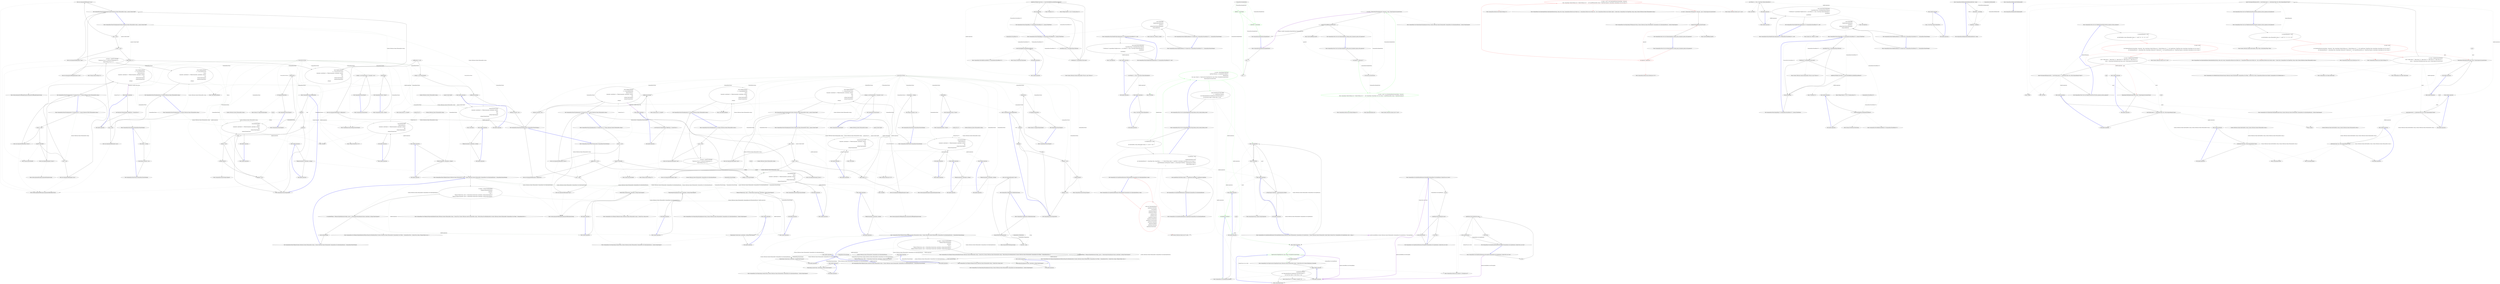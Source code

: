 digraph  {
n138 [label="CommandLine.Parser", span=""];
n139 [label="System.Collections.Generic.IEnumerable<string>", span=""];
n140 [label=factory, span=""];
n141 [label="System.Func<T>", span=""];
n142 [label="System.Collections.Generic.IEnumerable<string>", span=""];
n143 [label="System.Collections.Generic.IEnumerable<string>", span=""];
n144 [label="params System.Type[]", span=""];
n145 [label="System.Collections.Generic.IEnumerable<CommandLine.Core.OptionSpecification>", span=""];
n146 [label="CommandLine.ParserSettings", span=""];
n147 [label="CommandLine.ParserResult<T>", span=""];
n0 [label="Entry lambda expression", span="20-20", cluster="lambda expression"];
n1 [label="new Parser(new ParserSettings{ HelpWriter = Console.Error })", span="20-20", cluster="lambda expression"];
n2 [label="Exit lambda expression", span="20-20", cluster="lambda expression"];
n3 [label="Entry CommandLine.Parser.Parser(CommandLine.ParserSettings)", span="45-45", cluster="CommandLine.Parser.Parser(CommandLine.ParserSettings)"];
n4 [label="Entry CommandLine.ParserSettings.ParserSettings()", span="25-25", cluster="CommandLine.ParserSettings.ParserSettings()"];
n5 [label="Entry CommandLine.Parser.Parser()", span="25-25", cluster="CommandLine.Parser.Parser()"];
n6 [label="settings = new ParserSettings { Consumed = true }", span="27-27", cluster="CommandLine.Parser.Parser()"];
n7 [label="Exit CommandLine.Parser.Parser()", span="25-25", cluster="CommandLine.Parser.Parser()"];
n8 [label="Entry CommandLine.Parser.Parser(System.Action<CommandLine.ParserSettings>)", span="36-36", cluster="CommandLine.Parser.Parser(System.Action<CommandLine.ParserSettings>)"];
n9 [label="configuration == null", span="38-38", cluster="CommandLine.Parser.Parser(System.Action<CommandLine.ParserSettings>)"];
n12 [label="configuration(settings)", span="41-41", cluster="CommandLine.Parser.Parser(System.Action<CommandLine.ParserSettings>)"];
n10 [label="throw new ArgumentNullException(''configuration'');", span="38-38", cluster="CommandLine.Parser.Parser(System.Action<CommandLine.ParserSettings>)"];
n11 [label="settings = new ParserSettings()", span="40-40", cluster="CommandLine.Parser.Parser(System.Action<CommandLine.ParserSettings>)"];
n13 [label="settings.Consumed = true", span="42-42", cluster="CommandLine.Parser.Parser(System.Action<CommandLine.ParserSettings>)"];
n16 [label="Entry System.Action<T>.Invoke(T)", span="0-0", cluster="System.Action<T>.Invoke(T)"];
n14 [label="Exit CommandLine.Parser.Parser(System.Action<CommandLine.ParserSettings>)", span="36-36", cluster="CommandLine.Parser.Parser(System.Action<CommandLine.ParserSettings>)"];
n15 [label="Entry System.ArgumentNullException.ArgumentNullException(string)", span="0-0", cluster="System.ArgumentNullException.ArgumentNullException(string)"];
n17 [label="this.settings = settings", span="47-47", cluster="CommandLine.Parser.Parser(CommandLine.ParserSettings)"];
n18 [label="this.settings.Consumed = true", span="48-48", cluster="CommandLine.Parser.Parser(CommandLine.ParserSettings)"];
n19 [label="Exit CommandLine.Parser.Parser(CommandLine.ParserSettings)", span="45-45", cluster="CommandLine.Parser.Parser(CommandLine.ParserSettings)"];
n20 [label="Entry CommandLine.Parser.~Parser()", span="54-54", cluster="CommandLine.Parser.~Parser()"];
n21 [label="Dispose(false)", span="56-56", cluster="CommandLine.Parser.~Parser()"];
n22 [label="Exit CommandLine.Parser.~Parser()", span="54-54", cluster="CommandLine.Parser.~Parser()"];
n23 [label="Entry CommandLine.Parser.Dispose(bool)", span="213-213", cluster="CommandLine.Parser.Dispose(bool)"];
n24 [label="Entry CommandLine.Parser.ParseArguments<T>(System.Collections.Generic.IEnumerable<string>)", span="84-84", cluster="CommandLine.Parser.ParseArguments<T>(System.Collections.Generic.IEnumerable<string>)"];
n25 [label="args == null", span="86-86", cluster="CommandLine.Parser.ParseArguments<T>(System.Collections.Generic.IEnumerable<string>)"];
n28 [label="return MakeParserResult(\r\n                () => InstanceBuilder.Build(\r\n                    factory,\r\n                    (arguments, optionSpecs) => Tokenize(arguments, optionSpecs, settings),\r\n                    args,\r\n                    settings.NameComparer,\r\n                    settings.ParsingCulture),\r\n                settings);", span="92-99", cluster="CommandLine.Parser.ParseArguments<T>(System.Collections.Generic.IEnumerable<string>)"];
n35 [label="InstanceBuilder.Build(\r\n                    factory,\r\n                    (arguments, optionSpecs) => Tokenize(arguments, optionSpecs, settings),\r\n                    args,\r\n                    settings.NameComparer,\r\n                    settings.ParsingCulture)", span="93-98", cluster="lambda expression"];
n26 [label="throw new ArgumentNullException(''args'');", span="86-86", cluster="CommandLine.Parser.ParseArguments<T>(System.Collections.Generic.IEnumerable<string>)"];
n27 [label="var factory = typeof(T).IsMutable()\r\n                ? Maybe.Just<Func<T>>(Activator.CreateInstance<T>)\r\n                : Maybe.Nothing<Func<T>>()", span="88-90", cluster="CommandLine.Parser.ParseArguments<T>(System.Collections.Generic.IEnumerable<string>)"];
n30 [label="Entry System.Type.IsMutable()", span="115-115", cluster="System.Type.IsMutable()"];
n31 [label="Entry CSharpx.Maybe.Just<T>(T)", span="80-80", cluster="CSharpx.Maybe.Just<T>(T)"];
n32 [label="Entry CSharpx.Maybe.Nothing<T>()", span="75-75", cluster="CSharpx.Maybe.Nothing<T>()"];
n29 [label="Exit CommandLine.Parser.ParseArguments<T>(System.Collections.Generic.IEnumerable<string>)", span="84-84", cluster="CommandLine.Parser.ParseArguments<T>(System.Collections.Generic.IEnumerable<string>)"];
n33 [label="Entry Unk.MakeParserResult", span="", cluster="Unk.MakeParserResult"];
n34 [label="Entry lambda expression", span="93-98", cluster="lambda expression"];
n36 [label="Exit lambda expression", span="93-98", cluster="lambda expression"];
n37 [label="Entry Unk.Build", span="", cluster="Unk.Build"];
n38 [label="Entry lambda expression", span="95-95", cluster="lambda expression"];
n39 [label="Tokenize(arguments, optionSpecs, settings)", span="95-95", cluster="lambda expression"];
n40 [label="Exit lambda expression", span="95-95", cluster="lambda expression"];
n41 [label="Entry CommandLine.Parser.Tokenize(System.Collections.Generic.IEnumerable<string>, System.Collections.Generic.IEnumerable<CommandLine.Core.OptionSpecification>, CommandLine.ParserSettings)", span="167-167", cluster="CommandLine.Parser.Tokenize(System.Collections.Generic.IEnumerable<string>, System.Collections.Generic.IEnumerable<CommandLine.Core.OptionSpecification>, CommandLine.ParserSettings)"];
n42 [label="Entry CommandLine.Parser.ParseArguments<T>(System.Func<T>, System.Collections.Generic.IEnumerable<string>)", span="112-112", cluster="CommandLine.Parser.ParseArguments<T>(System.Func<T>, System.Collections.Generic.IEnumerable<string>)"];
n43 [label="factory == null", span="115-115", cluster="CommandLine.Parser.ParseArguments<T>(System.Func<T>, System.Collections.Generic.IEnumerable<string>)"];
n47 [label="args == null", span="117-117", cluster="CommandLine.Parser.ParseArguments<T>(System.Func<T>, System.Collections.Generic.IEnumerable<string>)"];
n49 [label="return MakeParserResult(\r\n                () => InstanceBuilder.Build(\r\n                    Maybe.Just(factory),\r\n                    (arguments, optionSpecs) => Tokenize(arguments, optionSpecs, settings),\r\n                    args,\r\n                    settings.NameComparer,\r\n                    settings.ParsingCulture),\r\n                settings);", span="119-126", cluster="CommandLine.Parser.ParseArguments<T>(System.Func<T>, System.Collections.Generic.IEnumerable<string>)"];
n53 [label="InstanceBuilder.Build(\r\n                    Maybe.Just(factory),\r\n                    (arguments, optionSpecs) => Tokenize(arguments, optionSpecs, settings),\r\n                    args,\r\n                    settings.NameComparer,\r\n                    settings.ParsingCulture)", span="120-125", cluster="lambda expression"];
n44 [label="throw new ArgumentNullException(''factory'');", span="115-115", cluster="CommandLine.Parser.ParseArguments<T>(System.Func<T>, System.Collections.Generic.IEnumerable<string>)"];
n45 [label="!typeof(T).IsMutable()", span="116-116", cluster="CommandLine.Parser.ParseArguments<T>(System.Func<T>, System.Collections.Generic.IEnumerable<string>)"];
n46 [label="throw new ArgumentException(''factory'');", span="116-116", cluster="CommandLine.Parser.ParseArguments<T>(System.Func<T>, System.Collections.Generic.IEnumerable<string>)"];
n48 [label="throw new ArgumentNullException(''args'');", span="117-117", cluster="CommandLine.Parser.ParseArguments<T>(System.Func<T>, System.Collections.Generic.IEnumerable<string>)"];
n50 [label="Exit CommandLine.Parser.ParseArguments<T>(System.Func<T>, System.Collections.Generic.IEnumerable<string>)", span="112-112", cluster="CommandLine.Parser.ParseArguments<T>(System.Func<T>, System.Collections.Generic.IEnumerable<string>)"];
n51 [label="Entry System.ArgumentException.ArgumentException(string)", span="0-0", cluster="System.ArgumentException.ArgumentException(string)"];
n52 [label="Entry lambda expression", span="120-125", cluster="lambda expression"];
n54 [label="Exit lambda expression", span="120-125", cluster="lambda expression"];
n55 [label="Entry lambda expression", span="122-122", cluster="lambda expression"];
n56 [label="Tokenize(arguments, optionSpecs, settings)", span="122-122", cluster="lambda expression"];
n57 [label="Exit lambda expression", span="122-122", cluster="lambda expression"];
n58 [label="Entry CommandLine.Parser.ParseArguments(System.Collections.Generic.IEnumerable<string>, params System.Type[])", span="141-141", cluster="CommandLine.Parser.ParseArguments(System.Collections.Generic.IEnumerable<string>, params System.Type[])"];
n59 [label="args == null", span="143-143", cluster="CommandLine.Parser.ParseArguments(System.Collections.Generic.IEnumerable<string>, params System.Type[])"];
n61 [label="types == null", span="144-144", cluster="CommandLine.Parser.ParseArguments(System.Collections.Generic.IEnumerable<string>, params System.Type[])"];
n63 [label="types.Length == 0", span="145-145", cluster="CommandLine.Parser.ParseArguments(System.Collections.Generic.IEnumerable<string>, params System.Type[])"];
n65 [label="return MakeParserResult(\r\n                () => InstanceChooser.Choose(\r\n                    (arguments, optionSpecs) => Tokenize(arguments, optionSpecs, settings),\r\n                    types,\r\n                    args,\r\n                    settings.NameComparer,\r\n                    settings.ParsingCulture),\r\n                settings);", span="147-154", cluster="CommandLine.Parser.ParseArguments(System.Collections.Generic.IEnumerable<string>, params System.Type[])"];
n69 [label="InstanceChooser.Choose(\r\n                    (arguments, optionSpecs) => Tokenize(arguments, optionSpecs, settings),\r\n                    types,\r\n                    args,\r\n                    settings.NameComparer,\r\n                    settings.ParsingCulture)", span="148-153", cluster="lambda expression"];
n60 [label="throw new ArgumentNullException(''args'');", span="143-143", cluster="CommandLine.Parser.ParseArguments(System.Collections.Generic.IEnumerable<string>, params System.Type[])"];
n62 [label="throw new ArgumentNullException(''types'');", span="144-144", cluster="CommandLine.Parser.ParseArguments(System.Collections.Generic.IEnumerable<string>, params System.Type[])"];
n64 [label="throw new ArgumentOutOfRangeException(''types'');", span="145-145", cluster="CommandLine.Parser.ParseArguments(System.Collections.Generic.IEnumerable<string>, params System.Type[])"];
n66 [label="Exit CommandLine.Parser.ParseArguments(System.Collections.Generic.IEnumerable<string>, params System.Type[])", span="141-141", cluster="CommandLine.Parser.ParseArguments(System.Collections.Generic.IEnumerable<string>, params System.Type[])"];
n67 [label="Entry System.ArgumentOutOfRangeException.ArgumentOutOfRangeException(string)", span="0-0", cluster="System.ArgumentOutOfRangeException.ArgumentOutOfRangeException(string)"];
n68 [label="Entry lambda expression", span="148-153", cluster="lambda expression"];
n70 [label="Exit lambda expression", span="148-153", cluster="lambda expression"];
n71 [label="Entry Unk.Choose", span="", cluster="Unk.Choose"];
n72 [label="Entry lambda expression", span="149-149", cluster="lambda expression"];
n73 [label="Tokenize(arguments, optionSpecs, settings)", span="149-149", cluster="lambda expression"];
n74 [label="Exit lambda expression", span="149-149", cluster="lambda expression"];
n75 [label="Entry CommandLine.Parser.Dispose()", span="160-160", cluster="CommandLine.Parser.Dispose()"];
n76 [label="Dispose(true)", span="162-162", cluster="CommandLine.Parser.Dispose()"];
n77 [label="GC.SuppressFinalize(this)", span="164-164", cluster="CommandLine.Parser.Dispose()"];
n78 [label="Exit CommandLine.Parser.Dispose()", span="160-160", cluster="CommandLine.Parser.Dispose()"];
n79 [label="Entry System.GC.SuppressFinalize(object)", span="0-0", cluster="System.GC.SuppressFinalize(object)"];
n80 [label="var tokens = settings.EnableDashDash\r\n                ? Tokenizer.PreprocessDashDash(\r\n                        arguments,\r\n                        args =>\r\n                            Tokenizer.Tokenize(args, name => NameLookup.Contains(name, optionSpecs, settings.NameComparer)))\r\n                : Tokenizer.Tokenize(arguments, name => NameLookup.Contains(name, optionSpecs, settings.NameComparer))", span="172-177", cluster="CommandLine.Parser.Tokenize(System.Collections.Generic.IEnumerable<string>, System.Collections.Generic.IEnumerable<CommandLine.Core.OptionSpecification>, CommandLine.ParserSettings)"];
n88 [label="Tokenizer.Tokenize(args, name => NameLookup.Contains(name, optionSpecs, settings.NameComparer))", span="176-176", cluster="lambda expression"];
n91 [label="NameLookup.Contains(name, optionSpecs, settings.NameComparer)", span="176-176", cluster="lambda expression"];
n95 [label="NameLookup.Contains(name, optionSpecs, settings.NameComparer)", span="177-177", cluster="lambda expression"];
n81 [label="var explodedTokens = Tokenizer.ExplodeOptionList(tokens, name => NameLookup.HavingSeparator(name, optionSpecs, settings.NameComparer))", span="178-178", cluster="CommandLine.Parser.Tokenize(System.Collections.Generic.IEnumerable<string>, System.Collections.Generic.IEnumerable<CommandLine.Core.OptionSpecification>, CommandLine.ParserSettings)"];
n98 [label="NameLookup.HavingSeparator(name, optionSpecs, settings.NameComparer)", span="178-178", cluster="lambda expression"];
n84 [label="Entry CommandLine.Core.Tokenizer.PreprocessDashDash(System.Collections.Generic.IEnumerable<string>, System.Func<System.Collections.Generic.IEnumerable<string>, RailwaySharp.ErrorHandling.Result<System.Collections.Generic.IEnumerable<CommandLine.Core.Token>, CommandLine.Error>>)", span="34-34", cluster="CommandLine.Core.Tokenizer.PreprocessDashDash(System.Collections.Generic.IEnumerable<string>, System.Func<System.Collections.Generic.IEnumerable<string>, RailwaySharp.ErrorHandling.Result<System.Collections.Generic.IEnumerable<CommandLine.Core.Token>, CommandLine.Error>>)"];
n85 [label="Entry CommandLine.Core.Tokenizer.Tokenize(System.Collections.Generic.IEnumerable<string>, System.Func<string, bool>)", span="14-14", cluster="CommandLine.Core.Tokenizer.Tokenize(System.Collections.Generic.IEnumerable<string>, System.Func<string, bool>)"];
n87 [label="Entry lambda expression", span="175-176", cluster="lambda expression"];
n94 [label="Entry lambda expression", span="177-177", cluster="lambda expression"];
n82 [label="return explodedTokens;", span="179-179", cluster="CommandLine.Parser.Tokenize(System.Collections.Generic.IEnumerable<string>, System.Collections.Generic.IEnumerable<CommandLine.Core.OptionSpecification>, CommandLine.ParserSettings)"];
n86 [label="Entry CommandLine.Core.Tokenizer.ExplodeOptionList(RailwaySharp.ErrorHandling.Result<System.Collections.Generic.IEnumerable<CommandLine.Core.Token>, CommandLine.Error>, System.Func<string, CSharpx.Maybe<char>>)", span="47-47", cluster="CommandLine.Core.Tokenizer.ExplodeOptionList(RailwaySharp.ErrorHandling.Result<System.Collections.Generic.IEnumerable<CommandLine.Core.Token>, CommandLine.Error>, System.Func<string, CSharpx.Maybe<char>>)"];
n97 [label="Entry lambda expression", span="178-178", cluster="lambda expression"];
n83 [label="Exit CommandLine.Parser.Tokenize(System.Collections.Generic.IEnumerable<string>, System.Collections.Generic.IEnumerable<CommandLine.Core.OptionSpecification>, CommandLine.ParserSettings)", span="167-167", cluster="CommandLine.Parser.Tokenize(System.Collections.Generic.IEnumerable<string>, System.Collections.Generic.IEnumerable<CommandLine.Core.OptionSpecification>, CommandLine.ParserSettings)"];
n89 [label="Exit lambda expression", span="175-176", cluster="lambda expression"];
n90 [label="Entry lambda expression", span="176-176", cluster="lambda expression"];
n92 [label="Exit lambda expression", span="176-176", cluster="lambda expression"];
n93 [label="Entry CommandLine.Core.NameLookup.Contains(string, System.Collections.Generic.IEnumerable<CommandLine.Core.OptionSpecification>, System.StringComparer)", span="11-11", cluster="CommandLine.Core.NameLookup.Contains(string, System.Collections.Generic.IEnumerable<CommandLine.Core.OptionSpecification>, System.StringComparer)"];
n96 [label="Exit lambda expression", span="177-177", cluster="lambda expression"];
n99 [label="Exit lambda expression", span="178-178", cluster="lambda expression"];
n100 [label="Entry CommandLine.Core.NameLookup.HavingSeparator(string, System.Collections.Generic.IEnumerable<CommandLine.Core.OptionSpecification>, System.StringComparer)", span="16-16", cluster="CommandLine.Core.NameLookup.HavingSeparator(string, System.Collections.Generic.IEnumerable<CommandLine.Core.OptionSpecification>, System.StringComparer)"];
n101 [label="Entry CommandLine.Parser.MakeParserResult<T>(System.Func<CommandLine.ParserResult<T>>, CommandLine.ParserSettings)", span="182-182", cluster="CommandLine.Parser.MakeParserResult<T>(System.Func<CommandLine.ParserResult<T>>, CommandLine.ParserSettings)"];
n102 [label="return DisplayHelp(\r\n                HandleUnknownArguments(\r\n                    parseFunc(),\r\n                    settings.IgnoreUnknownArguments),\r\n                settings.HelpWriter);", span="184-188", cluster="CommandLine.Parser.MakeParserResult<T>(System.Func<CommandLine.ParserResult<T>>, CommandLine.ParserSettings)"];
n103 [label="Exit CommandLine.Parser.MakeParserResult<T>(System.Func<CommandLine.ParserResult<T>>, CommandLine.ParserSettings)", span="182-182", cluster="CommandLine.Parser.MakeParserResult<T>(System.Func<CommandLine.ParserResult<T>>, CommandLine.ParserSettings)"];
n104 [label="Entry System.Func<TResult>.Invoke()", span="0-0", cluster="System.Func<TResult>.Invoke()"];
n105 [label="Entry CommandLine.Parser.HandleUnknownArguments<T>(CommandLine.ParserResult<T>, bool)", span="191-191", cluster="CommandLine.Parser.HandleUnknownArguments<T>(CommandLine.ParserResult<T>, bool)"];
n106 [label="Entry CommandLine.Parser.DisplayHelp<T>(CommandLine.ParserResult<T>, System.IO.TextWriter)", span="200-200", cluster="CommandLine.Parser.DisplayHelp<T>(CommandLine.ParserResult<T>, System.IO.TextWriter)"];
n107 [label="return ignoreUnknownArguments\r\n                       ? parserResult.Tag == ParserResultType.NotParsed\r\n                            ? ((NotParsed<T>)parserResult).MapErrors(errs => errs.Where(e => e.Tag != ErrorType.UnknownOptionError))\r\n                            : parserResult\r\n                       : parserResult;", span="193-197", cluster="CommandLine.Parser.HandleUnknownArguments<T>(CommandLine.ParserResult<T>, bool)"];
n108 [label="Exit CommandLine.Parser.HandleUnknownArguments<T>(CommandLine.ParserResult<T>, bool)", span="191-191", cluster="CommandLine.Parser.HandleUnknownArguments<T>(CommandLine.ParserResult<T>, bool)"];
n109 [label="Entry Unk.MapErrors", span="", cluster="Unk.MapErrors"];
n110 [label="Entry lambda expression", span="195-195", cluster="lambda expression"];
n111 [label="errs.Where(e => e.Tag != ErrorType.UnknownOptionError)", span="195-195", cluster="lambda expression"];
n112 [label="Exit lambda expression", span="195-195", cluster="lambda expression"];
n113 [label="Entry Unk.Where", span="", cluster="Unk.Where"];
n114 [label="Entry lambda expression", span="195-195", cluster="lambda expression"];
n115 [label="e.Tag != ErrorType.UnknownOptionError", span="195-195", cluster="lambda expression"];
n116 [label="Exit lambda expression", span="195-195", cluster="lambda expression"];
n117 [label="parserResult.Tag == ParserResultType.NotParsed", span="202-202", cluster="CommandLine.Parser.DisplayHelp<T>(CommandLine.ParserResult<T>, System.IO.TextWriter)"];
n118 [label="((NotParsed<T>)parserResult).Errors.Any()", span="204-204", cluster="CommandLine.Parser.DisplayHelp<T>(CommandLine.ParserResult<T>, System.IO.TextWriter)"];
n119 [label="helpWriter.ToMaybe().Do(writer => writer.Write(HelpText.AutoBuild(parserResult)))", span="206-206", cluster="CommandLine.Parser.DisplayHelp<T>(CommandLine.ParserResult<T>, System.IO.TextWriter)"];
n126 [label="writer.Write(HelpText.AutoBuild(parserResult))", span="206-206", cluster="lambda expression"];
n120 [label="return parserResult;", span="210-210", cluster="CommandLine.Parser.DisplayHelp<T>(CommandLine.ParserResult<T>, System.IO.TextWriter)"];
n122 [label="Entry System.Collections.Generic.IEnumerable<TSource>.Any<TSource>()", span="0-0", cluster="System.Collections.Generic.IEnumerable<TSource>.Any<TSource>()"];
n123 [label="Entry T.ToMaybe<T>()", span="105-105", cluster="T.ToMaybe<T>()"];
n124 [label="Entry CSharpx.Maybe<T>.Do<T>(System.Action<T>)", span="134-134", cluster="CSharpx.Maybe<T>.Do<T>(System.Action<T>)"];
n125 [label="Entry lambda expression", span="206-206", cluster="lambda expression"];
n121 [label="Exit CommandLine.Parser.DisplayHelp<T>(CommandLine.ParserResult<T>, System.IO.TextWriter)", span="200-200", cluster="CommandLine.Parser.DisplayHelp<T>(CommandLine.ParserResult<T>, System.IO.TextWriter)"];
n127 [label="Exit lambda expression", span="206-206", cluster="lambda expression"];
n128 [label="Entry CommandLine.Text.HelpText.AutoBuild<T>(CommandLine.ParserResult<T>)", span="252-252", cluster="CommandLine.Text.HelpText.AutoBuild<T>(CommandLine.ParserResult<T>)"];
n129 [label="Entry System.IO.TextWriter.Write(string)", span="0-0", cluster="System.IO.TextWriter.Write(string)"];
n130 [label=disposed, span="215-215", cluster="CommandLine.Parser.Dispose(bool)"];
n132 [label=disposing, span="220-220", cluster="CommandLine.Parser.Dispose(bool)"];
n131 [label="return;", span="217-217", cluster="CommandLine.Parser.Dispose(bool)"];
n133 [label="settings != null", span="222-222", cluster="CommandLine.Parser.Dispose(bool)"];
n136 [label="Exit CommandLine.Parser.Dispose(bool)", span="213-213", cluster="CommandLine.Parser.Dispose(bool)"];
n134 [label="settings.Dispose()", span="224-224", cluster="CommandLine.Parser.Dispose(bool)"];
n135 [label="disposed = true", span="227-227", cluster="CommandLine.Parser.Dispose(bool)"];
n137 [label="Entry CommandLine.ParserSettings.Dispose()", span="119-119", cluster="CommandLine.ParserSettings.Dispose()"];
d3 [label="helpText = string.Empty", span="24-24", cluster="CommandLine.BaseAttribute.BaseAttribute()", color=green, community=0];
d6 [label="CommandLine.BaseAttribute", span=""];
d2 [label="max = -1", span="23-23", cluster="CommandLine.BaseAttribute.BaseAttribute()"];
d4 [label="metaValue = string.Empty", span="25-25", cluster="CommandLine.BaseAttribute.BaseAttribute()", color=green, community=0];
d5 [label="Exit CommandLine.BaseAttribute.BaseAttribute()", span="20-20", cluster="CommandLine.BaseAttribute.BaseAttribute()"];
d1 [label="min = -1", span="22-22", cluster="CommandLine.BaseAttribute.BaseAttribute()"];
d0 [label="Entry CommandLine.BaseAttribute.BaseAttribute()", span="20-20", cluster="CommandLine.BaseAttribute.BaseAttribute()"];
m1_1 [label="var expected = Maybe.Just(''.'')", span="17-17", cluster="CommandLine.Tests.Unit.Core.NameLookupTests.Lookup_name_of_sequence_option_with_separator()", file="NameLookupTests.cs"];
m1_2 [label="var specs = new[] { new OptionSpecification(string.Empty, ''string-seq'',\r\n                false, string.Empty, Maybe.Nothing<int>(), Maybe.Nothing<int>(), '.', null, string.Empty, string.Empty, new List<string>(), typeof(IEnumerable<string>), TargetType.Sequence)}", span="18-19", cluster="CommandLine.Tests.Unit.Core.NameLookupTests.Lookup_name_of_sequence_option_with_separator()", file="NameLookupTests.cs", color=green, community=0];
m1_3 [label="var result = NameLookup.HavingSeparator(''string-seq'', specs, StringComparer.InvariantCulture)", span="22-22", cluster="CommandLine.Tests.Unit.Core.NameLookupTests.Lookup_name_of_sequence_option_with_separator()", file="NameLookupTests.cs"];
m1_4 [label="expected.ShouldBeEquivalentTo(result)", span="25-25", cluster="CommandLine.Tests.Unit.Core.NameLookupTests.Lookup_name_of_sequence_option_with_separator()", file="NameLookupTests.cs"];
m1_8 [label="Entry CommandLine.Infrastructure.Maybe.Nothing<T>()", span="63-63", cluster="CommandLine.Infrastructure.Maybe.Nothing<T>()", file="NameLookupTests.cs"];
m1_6 [label="CommandLine.BaseAttribute", span="", cluster="CommandLine.Infrastructure.Maybe.Just<T>(T)", file="NameLookupTests.cs"];
m1_7 [label="Entry OptionSpecification.cstr", span="", cluster="OptionSpecification.cstr", file="NameLookupTests.cs"];
m1_0 [label="Entry CommandLine.Tests.Unit.Core.NameLookupTests.Lookup_name_of_sequence_option_with_separator()", span="14-14", cluster="CommandLine.Tests.Unit.Core.NameLookupTests.Lookup_name_of_sequence_option_with_separator()", file="NameLookupTests.cs"];
m1_5 [label="Exit CommandLine.Tests.Unit.Core.NameLookupTests.Lookup_name_of_sequence_option_with_separator()", span="14-14", cluster="CommandLine.Tests.Unit.Core.NameLookupTests.Lookup_name_of_sequence_option_with_separator()", file="NameLookupTests.cs"];
m1_10 [label="Entry CommandLine.Core.NameLookup.HavingSeparator(string, System.Collections.Generic.IEnumerable<CommandLine.Core.OptionSpecification>, System.StringComparer)", span="16-16", cluster="CommandLine.Core.NameLookup.HavingSeparator(string, System.Collections.Generic.IEnumerable<CommandLine.Core.OptionSpecification>, System.StringComparer)", file="NameLookupTests.cs"];
m1_11 [label="Entry Unk.ShouldBeEquivalentTo", span="", cluster="Unk.ShouldBeEquivalentTo", file="NameLookupTests.cs"];
m1_9 [label="Entry System.Collections.Generic.List<T>.List()", span="0-0", cluster="System.Collections.Generic.List<T>.List()", file="NameLookupTests.cs"];
m2_8 [label="Entry CommandLine.Infrastructure.Maybe.Nothing<T>()", span="63-63", cluster="CommandLine.Infrastructure.Maybe.Nothing<T>()", file="OptionAttribute.cs"];
m2_6 [label="Entry CommandLine.Infrastructure.Maybe.Just<T>(T)", span="68-68", cluster="CommandLine.Infrastructure.Maybe.Just<T>(T)", file="OptionAttribute.cs"];
m2_7 [label="Entry CommandLine.Core.OptionSpecification.OptionSpecification(string, string, bool, string, CommandLine.Infrastructure.Maybe<int>, CommandLine.Infrastructure.Maybe<int>, char, CommandLine.Infrastructure.Maybe<object>, System.Type, CommandLine.Core.TargetType, string, string, System.Collections.Generic.IEnumerable<string>)", span="18-18", cluster="CommandLine.Core.OptionSpecification.OptionSpecification(string, string, bool, string, CommandLine.Infrastructure.Maybe<int>, CommandLine.Infrastructure.Maybe<int>, char, CommandLine.Infrastructure.Maybe<object>, System.Type, CommandLine.Core.TargetType, string, string, System.Collections.Generic.IEnumerable<string>)", file="OptionAttribute.cs"];
m2_10 [label="Entry CommandLine.Core.NameLookup.WithSeparator(string, System.Collections.Generic.IEnumerable<CommandLine.Core.OptionSpecification>, System.StringComparer)", span="16-16", cluster="CommandLine.Core.NameLookup.WithSeparator(string, System.Collections.Generic.IEnumerable<CommandLine.Core.OptionSpecification>, System.StringComparer)", file="OptionAttribute.cs"];
m2_0 [label="Entry CommandLine.Tests.Unit.Core.NameLookupTests.Lookup_name_of_sequence_option_with_separator()", span="14-14", cluster="CommandLine.Tests.Unit.Core.NameLookupTests.Lookup_name_of_sequence_option_with_separator()", file="OptionAttribute.cs"];
m2_1 [label="var expected = Maybe.Just(''.'')", span="17-17", cluster="CommandLine.Tests.Unit.Core.NameLookupTests.Lookup_name_of_sequence_option_with_separator()", color=red, community=0, file="OptionAttribute.cs"];
m2_2 [label="var specs = new[] { new OptionSpecification(string.Empty, ''string-seq'',\r\n                false, string.Empty, Maybe.Nothing<int>(), Maybe.Nothing<int>(), '.', null, typeof(IEnumerable<string>), TargetType.Sequence, string.Empty, string.Empty, new List<string>())}", span="18-19", cluster="CommandLine.Tests.Unit.Core.NameLookupTests.Lookup_name_of_sequence_option_with_separator()", color=red, community=0, file="OptionAttribute.cs"];
m2_4 [label="expected.ShouldBeEquivalentTo(result)", span="25-25", cluster="CommandLine.Tests.Unit.Core.NameLookupTests.Lookup_name_of_sequence_option_with_separator()", file="OptionAttribute.cs"];
m2_3 [label="var result = NameLookup.WithSeparator(''string-seq'', specs, StringComparer.InvariantCulture)", span="22-22", cluster="CommandLine.Tests.Unit.Core.NameLookupTests.Lookup_name_of_sequence_option_with_separator()", file="OptionAttribute.cs"];
m2_5 [label="Exit CommandLine.Tests.Unit.Core.NameLookupTests.Lookup_name_of_sequence_option_with_separator()", span="14-14", cluster="CommandLine.Tests.Unit.Core.NameLookupTests.Lookup_name_of_sequence_option_with_separator()", file="OptionAttribute.cs"];
m2_11 [label="Entry Unk.ShouldBeEquivalentTo", span="", cluster="Unk.ShouldBeEquivalentTo", file="OptionAttribute.cs"];
m2_9 [label="Entry System.Collections.Generic.List<T>.List()", span="0-0", cluster="System.Collections.Generic.List<T>.List()", file="OptionAttribute.cs"];
m3_9 [label="configuration == null", span="38-38", cluster="CommandLine.Parser.Parser(System.Action<CommandLine.ParserSettings>)", file="OptionMapperTests.cs"];
m3_12 [label="configuration(settings)", span="41-41", cluster="CommandLine.Parser.Parser(System.Action<CommandLine.ParserSettings>)", file="OptionMapperTests.cs"];
m3_10 [label="throw new ArgumentNullException(''configuration'');", span="38-38", cluster="CommandLine.Parser.Parser(System.Action<CommandLine.ParserSettings>)", file="OptionMapperTests.cs"];
m3_11 [label="settings = new ParserSettings()", span="40-40", cluster="CommandLine.Parser.Parser(System.Action<CommandLine.ParserSettings>)", file="OptionMapperTests.cs"];
m3_13 [label="settings.Consumed = true", span="42-42", cluster="CommandLine.Parser.Parser(System.Action<CommandLine.ParserSettings>)", file="OptionMapperTests.cs"];
m3_84 [label="Entry CommandLine.Core.Tokenizer.PreprocessDashDash(System.Collections.Generic.IEnumerable<string>, System.Func<System.Collections.Generic.IEnumerable<string>, RailwaySharp.ErrorHandling.Result<System.Collections.Generic.IEnumerable<CommandLine.Core.Token>, CommandLine.Error>>)", span="34-34", cluster="CommandLine.Core.Tokenizer.PreprocessDashDash(System.Collections.Generic.IEnumerable<string>, System.Func<System.Collections.Generic.IEnumerable<string>, RailwaySharp.ErrorHandling.Result<System.Collections.Generic.IEnumerable<CommandLine.Core.Token>, CommandLine.Error>>)", file="OptionMapperTests.cs"];
m3_20 [label="Entry CommandLine.Parser.~Parser()", span="54-54", cluster="CommandLine.Parser.~Parser()", file="OptionMapperTests.cs"];
m3_21 [label="Dispose(false)", span="56-56", cluster="CommandLine.Parser.~Parser()", file="OptionMapperTests.cs"];
m3_22 [label="Exit CommandLine.Parser.~Parser()", span="54-54", cluster="CommandLine.Parser.~Parser()", file="OptionMapperTests.cs"];
m3_86 [label="Entry CommandLine.Core.Tokenizer.ExplodeOptionList(RailwaySharp.ErrorHandling.Result<System.Collections.Generic.IEnumerable<CommandLine.Core.Token>, CommandLine.Error>, System.Func<string, CSharpx.Maybe<char>>)", span="47-47", cluster="CommandLine.Core.Tokenizer.ExplodeOptionList(RailwaySharp.ErrorHandling.Result<System.Collections.Generic.IEnumerable<CommandLine.Core.Token>, CommandLine.Error>, System.Func<string, CSharpx.Maybe<char>>)", file="OptionMapperTests.cs"];
m3_16 [label="Entry System.Action<T>.Invoke(T)", span="0-0", cluster="System.Action<T>.Invoke(T)", file="OptionMapperTests.cs"];
m3_58 [label="Entry CommandLine.Parser.ParseArguments(System.Collections.Generic.IEnumerable<string>, params System.Type[])", span="141-141", cluster="CommandLine.Parser.ParseArguments(System.Collections.Generic.IEnumerable<string>, params System.Type[])", file="OptionMapperTests.cs"];
m3_59 [label="args == null", span="143-143", cluster="CommandLine.Parser.ParseArguments(System.Collections.Generic.IEnumerable<string>, params System.Type[])", file="OptionMapperTests.cs"];
m3_61 [label="types == null", span="144-144", cluster="CommandLine.Parser.ParseArguments(System.Collections.Generic.IEnumerable<string>, params System.Type[])", file="OptionMapperTests.cs"];
m3_63 [label="types.Length == 0", span="145-145", cluster="CommandLine.Parser.ParseArguments(System.Collections.Generic.IEnumerable<string>, params System.Type[])", file="OptionMapperTests.cs"];
m3_65 [label="return MakeParserResult(\r\n                () => InstanceChooser.Choose(\r\n                    (arguments, optionSpecs) => Tokenize(arguments, optionSpecs, settings),\r\n                    types,\r\n                    args,\r\n                    settings.NameComparer,\r\n                    settings.ParsingCulture),\r\n                settings);", span="147-154", cluster="CommandLine.Parser.ParseArguments(System.Collections.Generic.IEnumerable<string>, params System.Type[])", file="OptionMapperTests.cs"];
m3_60 [label="throw new ArgumentNullException(''args'');", span="143-143", cluster="CommandLine.Parser.ParseArguments(System.Collections.Generic.IEnumerable<string>, params System.Type[])", file="OptionMapperTests.cs"];
m3_62 [label="throw new ArgumentNullException(''types'');", span="144-144", cluster="CommandLine.Parser.ParseArguments(System.Collections.Generic.IEnumerable<string>, params System.Type[])", file="OptionMapperTests.cs"];
m3_64 [label="throw new ArgumentOutOfRangeException(''types'');", span="145-145", cluster="CommandLine.Parser.ParseArguments(System.Collections.Generic.IEnumerable<string>, params System.Type[])", file="OptionMapperTests.cs"];
m3_66 [label="Exit CommandLine.Parser.ParseArguments(System.Collections.Generic.IEnumerable<string>, params System.Type[])", span="141-141", cluster="CommandLine.Parser.ParseArguments(System.Collections.Generic.IEnumerable<string>, params System.Type[])", file="OptionMapperTests.cs"];
m3_33 [label="Entry Unk.MakeParserResult", span="", cluster="Unk.MakeParserResult", file="OptionMapperTests.cs"];
m3_3 [label="Entry CommandLine.Parser.Parser(CommandLine.ParserSettings)", span="45-45", cluster="CommandLine.Parser.Parser(CommandLine.ParserSettings)", file="OptionMapperTests.cs"];
m3_17 [label="this.settings = settings", span="47-47", cluster="CommandLine.Parser.Parser(CommandLine.ParserSettings)", file="OptionMapperTests.cs"];
m3_18 [label="this.settings.Consumed = true", span="48-48", cluster="CommandLine.Parser.Parser(CommandLine.ParserSettings)", file="OptionMapperTests.cs"];
m3_19 [label="Exit CommandLine.Parser.Parser(CommandLine.ParserSettings)", span="45-45", cluster="CommandLine.Parser.Parser(CommandLine.ParserSettings)", file="OptionMapperTests.cs"];
m3_67 [label="Entry System.ArgumentOutOfRangeException.ArgumentOutOfRangeException(string)", span="0-0", cluster="System.ArgumentOutOfRangeException.ArgumentOutOfRangeException(string)", file="OptionMapperTests.cs"];
m3_42 [label="Entry CommandLine.Parser.ParseArguments<T>(System.Func<T>, System.Collections.Generic.IEnumerable<string>)", span="112-112", cluster="CommandLine.Parser.ParseArguments<T>(System.Func<T>, System.Collections.Generic.IEnumerable<string>)", file="OptionMapperTests.cs"];
m3_43 [label="factory == null", span="115-115", cluster="CommandLine.Parser.ParseArguments<T>(System.Func<T>, System.Collections.Generic.IEnumerable<string>)", file="OptionMapperTests.cs"];
m3_47 [label="args == null", span="117-117", cluster="CommandLine.Parser.ParseArguments<T>(System.Func<T>, System.Collections.Generic.IEnumerable<string>)", file="OptionMapperTests.cs"];
m3_49 [label="return MakeParserResult(\r\n                () => InstanceBuilder.Build(\r\n                    Maybe.Just(factory),\r\n                    (arguments, optionSpecs) => Tokenize(arguments, optionSpecs, settings),\r\n                    args,\r\n                    settings.NameComparer,\r\n                    settings.ParsingCulture),\r\n                settings);", span="119-126", cluster="CommandLine.Parser.ParseArguments<T>(System.Func<T>, System.Collections.Generic.IEnumerable<string>)", file="OptionMapperTests.cs"];
m3_44 [label="throw new ArgumentNullException(''factory'');", span="115-115", cluster="CommandLine.Parser.ParseArguments<T>(System.Func<T>, System.Collections.Generic.IEnumerable<string>)", file="OptionMapperTests.cs"];
m3_45 [label="!typeof(T).IsMutable()", span="116-116", cluster="CommandLine.Parser.ParseArguments<T>(System.Func<T>, System.Collections.Generic.IEnumerable<string>)", file="OptionMapperTests.cs"];
m3_46 [label="throw new ArgumentException(''factory'');", span="116-116", cluster="CommandLine.Parser.ParseArguments<T>(System.Func<T>, System.Collections.Generic.IEnumerable<string>)", file="OptionMapperTests.cs"];
m3_48 [label="throw new ArgumentNullException(''args'');", span="117-117", cluster="CommandLine.Parser.ParseArguments<T>(System.Func<T>, System.Collections.Generic.IEnumerable<string>)", file="OptionMapperTests.cs"];
m3_50 [label="Exit CommandLine.Parser.ParseArguments<T>(System.Func<T>, System.Collections.Generic.IEnumerable<string>)", span="112-112", cluster="CommandLine.Parser.ParseArguments<T>(System.Func<T>, System.Collections.Generic.IEnumerable<string>)", file="OptionMapperTests.cs"];
m3_100 [label="Entry CommandLine.Core.NameLookup.HavingSeparator(string, System.Collections.Generic.IEnumerable<CommandLine.Core.OptionSpecification>, System.StringComparer)", span="16-16", cluster="CommandLine.Core.NameLookup.HavingSeparator(string, System.Collections.Generic.IEnumerable<CommandLine.Core.OptionSpecification>, System.StringComparer)", file="OptionMapperTests.cs"];
m3_51 [label="Entry System.ArgumentException.ArgumentException(string)", span="0-0", cluster="System.ArgumentException.ArgumentException(string)", file="OptionMapperTests.cs"];
m3_113 [label="Entry Unk.Where", span="", cluster="Unk.Where", file="OptionMapperTests.cs"];
m3_4 [label="Entry CommandLine.ParserSettings.ParserSettings()", span="25-25", cluster="CommandLine.ParserSettings.ParserSettings()", file="OptionMapperTests.cs"];
m3_93 [label="Entry CommandLine.Core.NameLookup.Contains(string, System.Collections.Generic.IEnumerable<CommandLine.Core.OptionSpecification>, System.StringComparer)", span="11-11", cluster="CommandLine.Core.NameLookup.Contains(string, System.Collections.Generic.IEnumerable<CommandLine.Core.OptionSpecification>, System.StringComparer)", file="OptionMapperTests.cs"];
m3_5 [label="Entry CommandLine.Parser.Parser()", span="25-25", cluster="CommandLine.Parser.Parser()", file="OptionMapperTests.cs"];
m3_6 [label="settings = new ParserSettings { Consumed = true }", span="27-27", cluster="CommandLine.Parser.Parser()", file="OptionMapperTests.cs"];
m3_7 [label="Exit CommandLine.Parser.Parser()", span="25-25", cluster="CommandLine.Parser.Parser()", file="OptionMapperTests.cs"];
m3_31 [label="Entry CSharpx.Maybe.Just<T>(T)", span="80-80", cluster="CSharpx.Maybe.Just<T>(T)", file="OptionMapperTests.cs"];
m3_104 [label="Entry System.Func<TResult>.Invoke()", span="0-0", cluster="System.Func<TResult>.Invoke()", file="OptionMapperTests.cs"];
m3_106 [label="Entry CommandLine.Parser.DisplayHelp<T>(CommandLine.ParserResult<T>, System.IO.TextWriter)", span="200-200", cluster="CommandLine.Parser.DisplayHelp<T>(CommandLine.ParserResult<T>, System.IO.TextWriter)", file="OptionMapperTests.cs"];
m3_117 [label="parserResult.Tag == ParserResultType.NotParsed", span="202-202", cluster="CommandLine.Parser.DisplayHelp<T>(CommandLine.ParserResult<T>, System.IO.TextWriter)", file="OptionMapperTests.cs"];
m3_118 [label="((NotParsed<T>)parserResult).Errors.Any()", span="204-204", cluster="CommandLine.Parser.DisplayHelp<T>(CommandLine.ParserResult<T>, System.IO.TextWriter)", file="OptionMapperTests.cs"];
m3_119 [label="helpWriter.ToMaybe().Do(writer => writer.Write(HelpText.AutoBuild(parserResult)))", span="206-206", cluster="CommandLine.Parser.DisplayHelp<T>(CommandLine.ParserResult<T>, System.IO.TextWriter)", file="OptionMapperTests.cs"];
m3_120 [label="return parserResult;", span="210-210", cluster="CommandLine.Parser.DisplayHelp<T>(CommandLine.ParserResult<T>, System.IO.TextWriter)", file="OptionMapperTests.cs"];
m3_121 [label="Exit CommandLine.Parser.DisplayHelp<T>(CommandLine.ParserResult<T>, System.IO.TextWriter)", span="200-200", cluster="CommandLine.Parser.DisplayHelp<T>(CommandLine.ParserResult<T>, System.IO.TextWriter)", file="OptionMapperTests.cs"];
m3_125 [label="Entry lambda expression", span="206-206", cluster="lambda expression", file="OptionMapperTests.cs"];
m3_0 [label="Entry lambda expression", span="20-20", cluster="lambda expression", file="OptionMapperTests.cs"];
m3_1 [label="new Parser(new ParserSettings{ HelpWriter = Console.Error })", span="20-20", cluster="lambda expression", file="OptionMapperTests.cs"];
m3_2 [label="Exit lambda expression", span="20-20", cluster="lambda expression", file="OptionMapperTests.cs"];
m3_35 [label="InstanceBuilder.Build(\r\n                    factory,\r\n                    (arguments, optionSpecs) => Tokenize(arguments, optionSpecs, settings),\r\n                    args,\r\n                    settings.NameComparer,\r\n                    settings.ParsingCulture)", span="93-98", cluster="lambda expression", file="OptionMapperTests.cs"];
m3_34 [label="Entry lambda expression", span="93-98", cluster="lambda expression", file="OptionMapperTests.cs"];
m3_36 [label="Exit lambda expression", span="93-98", cluster="lambda expression", file="OptionMapperTests.cs"];
m3_38 [label="Entry lambda expression", span="95-95", cluster="lambda expression", file="OptionMapperTests.cs"];
m3_39 [label="Tokenize(arguments, optionSpecs, settings)", span="95-95", cluster="lambda expression", file="OptionMapperTests.cs"];
m3_40 [label="Exit lambda expression", span="95-95", cluster="lambda expression", file="OptionMapperTests.cs"];
m3_53 [label="InstanceBuilder.Build(\r\n                    Maybe.Just(factory),\r\n                    (arguments, optionSpecs) => Tokenize(arguments, optionSpecs, settings),\r\n                    args,\r\n                    settings.NameComparer,\r\n                    settings.ParsingCulture)", span="120-125", cluster="lambda expression", file="OptionMapperTests.cs"];
m3_52 [label="Entry lambda expression", span="120-125", cluster="lambda expression", file="OptionMapperTests.cs"];
m3_54 [label="Exit lambda expression", span="120-125", cluster="lambda expression", file="OptionMapperTests.cs"];
m3_55 [label="Entry lambda expression", span="122-122", cluster="lambda expression", file="OptionMapperTests.cs"];
m3_56 [label="Tokenize(arguments, optionSpecs, settings)", span="122-122", cluster="lambda expression", file="OptionMapperTests.cs"];
m3_57 [label="Exit lambda expression", span="122-122", cluster="lambda expression", file="OptionMapperTests.cs"];
m3_69 [label="InstanceChooser.Choose(\r\n                    (arguments, optionSpecs) => Tokenize(arguments, optionSpecs, settings),\r\n                    types,\r\n                    args,\r\n                    settings.NameComparer,\r\n                    settings.ParsingCulture)", span="148-153", cluster="lambda expression", file="OptionMapperTests.cs"];
m3_68 [label="Entry lambda expression", span="148-153", cluster="lambda expression", file="OptionMapperTests.cs"];
m3_70 [label="Exit lambda expression", span="148-153", cluster="lambda expression", file="OptionMapperTests.cs"];
m3_72 [label="Entry lambda expression", span="149-149", cluster="lambda expression", file="OptionMapperTests.cs"];
m3_73 [label="Tokenize(arguments, optionSpecs, settings)", span="149-149", cluster="lambda expression", file="OptionMapperTests.cs"];
m3_74 [label="Exit lambda expression", span="149-149", cluster="lambda expression", file="OptionMapperTests.cs"];
m3_88 [label="Tokenizer.Tokenize(args, name => NameLookup.Contains(name, optionSpecs, settings.NameComparer))", span="176-176", cluster="lambda expression", file="OptionMapperTests.cs"];
m3_91 [label="NameLookup.Contains(name, optionSpecs, settings.NameComparer)", span="176-176", cluster="lambda expression", file="OptionMapperTests.cs"];
m3_95 [label="NameLookup.Contains(name, optionSpecs, settings.NameComparer)", span="177-177", cluster="lambda expression", file="OptionMapperTests.cs"];
m3_98 [label="NameLookup.HavingSeparator(name, optionSpecs, settings.NameComparer)", span="178-178", cluster="lambda expression", file="OptionMapperTests.cs"];
m3_87 [label="Entry lambda expression", span="175-176", cluster="lambda expression", file="OptionMapperTests.cs"];
m3_94 [label="Entry lambda expression", span="177-177", cluster="lambda expression", file="OptionMapperTests.cs"];
m3_97 [label="Entry lambda expression", span="178-178", cluster="lambda expression", file="OptionMapperTests.cs"];
m3_89 [label="Exit lambda expression", span="175-176", cluster="lambda expression", file="OptionMapperTests.cs"];
m3_90 [label="Entry lambda expression", span="176-176", cluster="lambda expression", file="OptionMapperTests.cs"];
m3_92 [label="Exit lambda expression", span="176-176", cluster="lambda expression", file="OptionMapperTests.cs"];
m3_96 [label="Exit lambda expression", span="177-177", cluster="lambda expression", file="OptionMapperTests.cs"];
m3_99 [label="Exit lambda expression", span="178-178", cluster="lambda expression", file="OptionMapperTests.cs"];
m3_110 [label="Entry lambda expression", span="195-195", cluster="lambda expression", file="OptionMapperTests.cs"];
m3_111 [label="errs.Where(e => e.Tag != ErrorType.UnknownOptionError)", span="195-195", cluster="lambda expression", file="OptionMapperTests.cs"];
m3_112 [label="Exit lambda expression", span="195-195", cluster="lambda expression", file="OptionMapperTests.cs"];
m3_114 [label="Entry lambda expression", span="195-195", cluster="lambda expression", file="OptionMapperTests.cs"];
m3_115 [label="e.Tag != ErrorType.UnknownOptionError", span="195-195", cluster="lambda expression", file="OptionMapperTests.cs"];
m3_116 [label="Exit lambda expression", span="195-195", cluster="lambda expression", file="OptionMapperTests.cs"];
m3_126 [label="writer.Write(HelpText.AutoBuild(parserResult))", span="206-206", cluster="lambda expression", file="OptionMapperTests.cs"];
m3_127 [label="Exit lambda expression", span="206-206", cluster="lambda expression", file="OptionMapperTests.cs"];
m3_122 [label="Entry System.Collections.Generic.IEnumerable<TSource>.Any<TSource>()", span="0-0", cluster="System.Collections.Generic.IEnumerable<TSource>.Any<TSource>()", file="OptionMapperTests.cs"];
m3_123 [label="Entry T.ToMaybe<T>()", span="105-105", cluster="T.ToMaybe<T>()", file="OptionMapperTests.cs"];
m3_105 [label="Entry CommandLine.Parser.HandleUnknownArguments<T>(CommandLine.ParserResult<T>, bool)", span="191-191", cluster="CommandLine.Parser.HandleUnknownArguments<T>(CommandLine.ParserResult<T>, bool)", file="OptionMapperTests.cs"];
m3_107 [label="return ignoreUnknownArguments\r\n                       ? parserResult.Tag == ParserResultType.NotParsed\r\n                            ? ((NotParsed<T>)parserResult).MapErrors(errs => errs.Where(e => e.Tag != ErrorType.UnknownOptionError))\r\n                            : parserResult\r\n                       : parserResult;", span="193-197", cluster="CommandLine.Parser.HandleUnknownArguments<T>(CommandLine.ParserResult<T>, bool)", file="OptionMapperTests.cs"];
m3_108 [label="Exit CommandLine.Parser.HandleUnknownArguments<T>(CommandLine.ParserResult<T>, bool)", span="191-191", cluster="CommandLine.Parser.HandleUnknownArguments<T>(CommandLine.ParserResult<T>, bool)", file="OptionMapperTests.cs"];
m3_109 [label="Entry Unk.MapErrors", span="", cluster="Unk.MapErrors", file="OptionMapperTests.cs"];
m3_124 [label="Entry CSharpx.Maybe<T>.Do<T>(System.Action<T>)", span="134-134", cluster="CSharpx.Maybe<T>.Do<T>(System.Action<T>)", file="OptionMapperTests.cs"];
m3_128 [label="Entry CommandLine.Text.HelpText.AutoBuild<T>(CommandLine.ParserResult<T>)", span="252-252", cluster="CommandLine.Text.HelpText.AutoBuild<T>(CommandLine.ParserResult<T>)", file="OptionMapperTests.cs"];
m3_85 [label="Entry CommandLine.Core.Tokenizer.Tokenize(System.Collections.Generic.IEnumerable<string>, System.Func<string, bool>)", span="14-14", cluster="CommandLine.Core.Tokenizer.Tokenize(System.Collections.Generic.IEnumerable<string>, System.Func<string, bool>)", file="OptionMapperTests.cs"];
m3_79 [label="Entry System.GC.SuppressFinalize(object)", span="0-0", cluster="System.GC.SuppressFinalize(object)", file="OptionMapperTests.cs"];
m3_32 [label="Entry CSharpx.Maybe.Nothing<T>()", span="75-75", cluster="CSharpx.Maybe.Nothing<T>()", file="OptionMapperTests.cs"];
m3_137 [label="Entry CommandLine.ParserSettings.Dispose()", span="119-119", cluster="CommandLine.ParserSettings.Dispose()", file="OptionMapperTests.cs"];
m3_30 [label="Entry System.Type.IsMutable()", span="115-115", cluster="System.Type.IsMutable()", file="OptionMapperTests.cs"];
m3_101 [label="Entry CommandLine.Parser.MakeParserResult<T>(System.Func<CommandLine.ParserResult<T>>, CommandLine.ParserSettings)", span="182-182", cluster="CommandLine.Parser.MakeParserResult<T>(System.Func<CommandLine.ParserResult<T>>, CommandLine.ParserSettings)", file="OptionMapperTests.cs"];
m3_102 [label="return DisplayHelp(\r\n                HandleUnknownArguments(\r\n                    parseFunc(),\r\n                    settings.IgnoreUnknownArguments),\r\n                settings.HelpWriter);", span="184-188", cluster="CommandLine.Parser.MakeParserResult<T>(System.Func<CommandLine.ParserResult<T>>, CommandLine.ParserSettings)", file="OptionMapperTests.cs"];
m3_103 [label="Exit CommandLine.Parser.MakeParserResult<T>(System.Func<CommandLine.ParserResult<T>>, CommandLine.ParserSettings)", span="182-182", cluster="CommandLine.Parser.MakeParserResult<T>(System.Func<CommandLine.ParserResult<T>>, CommandLine.ParserSettings)", file="OptionMapperTests.cs"];
m3_75 [label="Entry CommandLine.Parser.Dispose()", span="160-160", cluster="CommandLine.Parser.Dispose()", file="OptionMapperTests.cs"];
m3_76 [label="Dispose(true)", span="162-162", cluster="CommandLine.Parser.Dispose()", file="OptionMapperTests.cs"];
m3_77 [label="GC.SuppressFinalize(this)", span="164-164", cluster="CommandLine.Parser.Dispose()", file="OptionMapperTests.cs"];
m3_78 [label="Exit CommandLine.Parser.Dispose()", span="160-160", cluster="CommandLine.Parser.Dispose()", file="OptionMapperTests.cs"];
m3_71 [label="Entry Unk.Choose", span="", cluster="Unk.Choose", file="OptionMapperTests.cs"];
m3_24 [label="Entry CommandLine.Parser.ParseArguments<T>(System.Collections.Generic.IEnumerable<string>)", span="84-84", cluster="CommandLine.Parser.ParseArguments<T>(System.Collections.Generic.IEnumerable<string>)", file="OptionMapperTests.cs"];
m3_25 [label="args == null", span="86-86", cluster="CommandLine.Parser.ParseArguments<T>(System.Collections.Generic.IEnumerable<string>)", file="OptionMapperTests.cs"];
m3_28 [label="return MakeParserResult(\r\n                () => InstanceBuilder.Build(\r\n                    factory,\r\n                    (arguments, optionSpecs) => Tokenize(arguments, optionSpecs, settings),\r\n                    args,\r\n                    settings.NameComparer,\r\n                    settings.ParsingCulture),\r\n                settings);", span="92-99", cluster="CommandLine.Parser.ParseArguments<T>(System.Collections.Generic.IEnumerable<string>)", file="OptionMapperTests.cs"];
m3_26 [label="throw new ArgumentNullException(''args'');", span="86-86", cluster="CommandLine.Parser.ParseArguments<T>(System.Collections.Generic.IEnumerable<string>)", file="OptionMapperTests.cs"];
m3_27 [label="var factory = typeof(T).IsMutable()\r\n                ? Maybe.Just<Func<T>>(Activator.CreateInstance<T>)\r\n                : Maybe.Nothing<Func<T>>()", span="88-90", cluster="CommandLine.Parser.ParseArguments<T>(System.Collections.Generic.IEnumerable<string>)", file="OptionMapperTests.cs"];
m3_29 [label="Exit CommandLine.Parser.ParseArguments<T>(System.Collections.Generic.IEnumerable<string>)", span="84-84", cluster="CommandLine.Parser.ParseArguments<T>(System.Collections.Generic.IEnumerable<string>)", file="OptionMapperTests.cs"];
m3_41 [label="Entry CommandLine.Parser.Tokenize(System.Collections.Generic.IEnumerable<string>, System.Collections.Generic.IEnumerable<CommandLine.Core.OptionSpecification>, CommandLine.ParserSettings)", span="167-167", cluster="CommandLine.Parser.Tokenize(System.Collections.Generic.IEnumerable<string>, System.Collections.Generic.IEnumerable<CommandLine.Core.OptionSpecification>, CommandLine.ParserSettings)", file="OptionMapperTests.cs"];
m3_80 [label="var tokens = settings.EnableDashDash\r\n                ? Tokenizer.PreprocessDashDash(\r\n                        arguments,\r\n                        args =>\r\n                            Tokenizer.Tokenize(args, name => NameLookup.Contains(name, optionSpecs, settings.NameComparer)))\r\n                : Tokenizer.Tokenize(arguments, name => NameLookup.Contains(name, optionSpecs, settings.NameComparer))", span="172-177", cluster="CommandLine.Parser.Tokenize(System.Collections.Generic.IEnumerable<string>, System.Collections.Generic.IEnumerable<CommandLine.Core.OptionSpecification>, CommandLine.ParserSettings)", file="OptionMapperTests.cs"];
m3_81 [label="var explodedTokens = Tokenizer.ExplodeOptionList(tokens, name => NameLookup.HavingSeparator(name, optionSpecs, settings.NameComparer))", span="178-178", cluster="CommandLine.Parser.Tokenize(System.Collections.Generic.IEnumerable<string>, System.Collections.Generic.IEnumerable<CommandLine.Core.OptionSpecification>, CommandLine.ParserSettings)", file="OptionMapperTests.cs"];
m3_82 [label="return explodedTokens;", span="179-179", cluster="CommandLine.Parser.Tokenize(System.Collections.Generic.IEnumerable<string>, System.Collections.Generic.IEnumerable<CommandLine.Core.OptionSpecification>, CommandLine.ParserSettings)", file="OptionMapperTests.cs"];
m3_83 [label="Exit CommandLine.Parser.Tokenize(System.Collections.Generic.IEnumerable<string>, System.Collections.Generic.IEnumerable<CommandLine.Core.OptionSpecification>, CommandLine.ParserSettings)", span="167-167", cluster="CommandLine.Parser.Tokenize(System.Collections.Generic.IEnumerable<string>, System.Collections.Generic.IEnumerable<CommandLine.Core.OptionSpecification>, CommandLine.ParserSettings)", file="OptionMapperTests.cs"];
m3_23 [label="Entry CommandLine.Parser.Dispose(bool)", span="213-213", cluster="CommandLine.Parser.Dispose(bool)", file="OptionMapperTests.cs"];
m3_130 [label=disposed, span="215-215", cluster="CommandLine.Parser.Dispose(bool)", file="OptionMapperTests.cs"];
m3_132 [label=disposing, span="220-220", cluster="CommandLine.Parser.Dispose(bool)", file="OptionMapperTests.cs"];
m3_131 [label="return;", span="217-217", cluster="CommandLine.Parser.Dispose(bool)", file="OptionMapperTests.cs"];
m3_133 [label="settings != null", span="222-222", cluster="CommandLine.Parser.Dispose(bool)", file="OptionMapperTests.cs"];
m3_134 [label="settings.Dispose()", span="224-224", cluster="CommandLine.Parser.Dispose(bool)", file="OptionMapperTests.cs"];
m3_135 [label="disposed = true", span="227-227", cluster="CommandLine.Parser.Dispose(bool)", file="OptionMapperTests.cs"];
m3_136 [label="Exit CommandLine.Parser.Dispose(bool)", span="213-213", cluster="CommandLine.Parser.Dispose(bool)", file="OptionMapperTests.cs"];
m3_15 [label="Entry System.ArgumentNullException.ArgumentNullException(string)", span="0-0", cluster="System.ArgumentNullException.ArgumentNullException(string)", file="OptionMapperTests.cs"];
m3_37 [label="Entry Unk.Build", span="", cluster="Unk.Build", file="OptionMapperTests.cs"];
m3_129 [label="Entry System.IO.TextWriter.Write(string)", span="0-0", cluster="System.IO.TextWriter.Write(string)", file="OptionMapperTests.cs"];
m3_138 [label="CommandLine.Parser", span="", file="OptionMapperTests.cs"];
m3_139 [label="System.Collections.Generic.IEnumerable<string>", span="", file="OptionMapperTests.cs"];
m3_140 [label=factory, span="", file="OptionMapperTests.cs"];
m3_141 [label="System.Func<T>", span="", file="OptionMapperTests.cs"];
m3_142 [label="System.Collections.Generic.IEnumerable<string>", span="", file="OptionMapperTests.cs"];
m3_143 [label="System.Collections.Generic.IEnumerable<string>", span="", file="OptionMapperTests.cs"];
m3_144 [label="params System.Type[]", span="", file="OptionMapperTests.cs"];
m3_145 [label="System.Collections.Generic.IEnumerable<CommandLine.Core.OptionSpecification>", span="", file="OptionMapperTests.cs"];
m3_146 [label="CommandLine.ParserSettings", span="", file="OptionMapperTests.cs"];
m3_147 [label="CommandLine.ParserResult<T>", span="", file="OptionMapperTests.cs"];
m5_2 [label="Entry CommandLine.BadOptionInfo.BadOptionInfo(char?, string)", span="51-51", cluster="CommandLine.BadOptionInfo.BadOptionInfo(char?, string)", file="Specification.cs"];
m5_3 [label="ShortName = shortName", span="53-53", cluster="CommandLine.BadOptionInfo.BadOptionInfo(char?, string)", file="Specification.cs"];
m5_4 [label="LongName = longName", span="54-54", cluster="CommandLine.BadOptionInfo.BadOptionInfo(char?, string)", file="Specification.cs"];
m5_5 [label="Exit CommandLine.BadOptionInfo.BadOptionInfo(char?, string)", span="51-51", cluster="CommandLine.BadOptionInfo.BadOptionInfo(char?, string)", file="Specification.cs"];
m5_0 [label="Entry CommandLine.BadOptionInfo.BadOptionInfo()", span="47-47", cluster="CommandLine.BadOptionInfo.BadOptionInfo()", file="Specification.cs"];
m5_1 [label="Exit CommandLine.BadOptionInfo.BadOptionInfo()", span="47-47", cluster="CommandLine.BadOptionInfo.BadOptionInfo()", file="Specification.cs"];
m5_6 [label="CommandLine.BadOptionInfo", span="", file="Specification.cs"];
m6_25 [label="TypeConverter.ChangeType(vals, type, isScalar, CultureInfo.InvariantCulture)", span="35-35", cluster="lambda expression", file="SpecificationExtensions.cs", color=green, community=0];
m6_26 [label="Exit lambda expression", span="35-35", cluster="lambda expression", file="SpecificationExtensions.cs"];
m6_28 [label="Entry lambda expression", span="40-42", cluster="lambda expression", file="SpecificationExtensions.cs"];
m6_29 [label="a.Specification.IsOption()\r\n                && ((OptionSpecification)a.Specification).ShortName.Equals(''x'')\r\n                && (bool)((Just<object>)a.Value).Value == true", span="40-42", cluster="lambda expression", file="SpecificationExtensions.cs"];
m6_27 [label="Entry CommandLine.Core.TypeConverter.ChangeType(System.Collections.Generic.IEnumerable<string>, System.Type, bool, System.Globalization.CultureInfo)", span="12-12", cluster="CommandLine.Core.TypeConverter.ChangeType(System.Collections.Generic.IEnumerable<string>, System.Type, bool, System.Globalization.CultureInfo)", file="SpecificationExtensions.cs"];
m6_30 [label="Exit lambda expression", span="40-42", cluster="lambda expression", file="SpecificationExtensions.cs"];
m6_31 [label="Entry string.Equals(string)", span="0-0", cluster="string.Equals(string)", file="SpecificationExtensions.cs"];
m6_34 [label="Entry CommandLine.Core.SpecificationExtensions.HavingMin(CommandLine.Core.Specification, System.Func<int, bool>)", span="67-67", cluster="CommandLine.Core.SpecificationExtensions.HavingMin(CommandLine.Core.Specification, System.Func<int, bool>)", file="SpecificationExtensions.cs"];
m6_35 [label="int min", span="69-69", cluster="CommandLine.Core.SpecificationExtensions.HavingMin(CommandLine.Core.Specification, System.Func<int, bool>)", file="SpecificationExtensions.cs"];
m6_36 [label="specification.Min.MatchJust(out min)", span="70-70", cluster="CommandLine.Core.SpecificationExtensions.HavingMin(CommandLine.Core.Specification, System.Func<int, bool>)", file="SpecificationExtensions.cs"];
m6_37 [label="return predicate(min);", span="72-72", cluster="CommandLine.Core.SpecificationExtensions.HavingMin(CommandLine.Core.Specification, System.Func<int, bool>)", file="SpecificationExtensions.cs"];
m6_38 [label="return false;", span="74-74", cluster="CommandLine.Core.SpecificationExtensions.HavingMin(CommandLine.Core.Specification, System.Func<int, bool>)", file="SpecificationExtensions.cs"];
m6_39 [label="Exit CommandLine.Core.SpecificationExtensions.HavingMin(CommandLine.Core.Specification, System.Func<int, bool>)", span="67-67", cluster="CommandLine.Core.SpecificationExtensions.HavingMin(CommandLine.Core.Specification, System.Func<int, bool>)", file="SpecificationExtensions.cs"];
m6_20 [label="Entry lambda expression", span="33-33", cluster="lambda expression", file="SpecificationExtensions.cs"];
m6_19 [label="Entry string.Equals(string, System.StringComparison)", span="0-0", cluster="string.Equals(string, System.StringComparison)", file="SpecificationExtensions.cs"];
m6_24 [label="Entry lambda expression", span="35-35", cluster="lambda expression", file="SpecificationExtensions.cs"];
m6_12 [label="Exit CommandLine.Core.SpecificationExtensions.UniqueName(CommandLine.Core.OptionSpecification)", span="38-38", cluster="CommandLine.Core.SpecificationExtensions.UniqueName(CommandLine.Core.OptionSpecification)", file="SpecificationExtensions.cs"];
m6_13 [label="Entry CommandLine.Core.SpecificationExtensions.ThrowingValidate(System.Collections.Generic.IEnumerable<CommandLine.Core.Specification>, System.Collections.Generic.IEnumerable<System.Tuple<System.Func<CommandLine.Core.Specification, bool>, string>>)", span="43-43", cluster="CommandLine.Core.SpecificationExtensions.ThrowingValidate(System.Collections.Generic.IEnumerable<CommandLine.Core.Specification>, System.Collections.Generic.IEnumerable<System.Tuple<System.Func<CommandLine.Core.Specification, bool>, string>>)", file="SpecificationExtensions.cs"];
m6_14 [label="Entry Unk.MapValues", span="", cluster="Unk.MapValues", file="SpecificationExtensions.cs"];
m6_15 [label="Entry Unk.NotNull", span="", cluster="Unk.NotNull", file="SpecificationExtensions.cs"];
m6_17 [label="p.Name.Equals(''BoolValue'', StringComparison.Ordinal)", span="27-27", cluster="lambda expression", file="SpecificationExtensions.cs"];
m6_16 [label="Entry lambda expression", span="27-27", cluster="lambda expression", file="SpecificationExtensions.cs"];
m6_18 [label="Exit lambda expression", span="27-27", cluster="lambda expression", file="SpecificationExtensions.cs"];
m6_11 [label="return specification.ShortName.Length > 0 ? specification.ShortName : specification.LongName;", span="40-40", cluster="CommandLine.Core.SpecificationExtensions.UniqueName(CommandLine.Core.OptionSpecification)", file="SpecificationExtensions.cs"];
m6_3 [label="var result = OptionMapper.MapValues(\r\n                specProps.Where(pt => pt.Specification.IsOption()),\r\n                tokenPartitions,\r\n                (vals, type, isScalar) => TypeConverter.ChangeType(vals, type, isScalar, CultureInfo.InvariantCulture),\r\n                StringComparer.InvariantCulture)", span="32-36", cluster="CommandLine.Tests.Unit.Core.OptionMapperTests.Map_boolean_switch_creates_boolean_value()", file="SpecificationExtensions.cs", color=green, community=0];
m6_4 [label="Assert.NotNull(result.Value.Single(\r\n                a => a.Specification.IsOption()\r\n                && ((OptionSpecification)a.Specification).ShortName.Equals(''x'')\r\n                && (bool)((Just<object>)a.Value).Value == true))", span="39-42", cluster="CommandLine.Tests.Unit.Core.OptionMapperTests.Map_boolean_switch_creates_boolean_value()", file="SpecificationExtensions.cs"];
m6_5 [label="Exit CommandLine.Tests.Unit.Core.OptionMapperTests.Map_boolean_switch_creates_boolean_value()", span="16-16", cluster="CommandLine.Tests.Unit.Core.OptionMapperTests.Map_boolean_switch_creates_boolean_value()", file="SpecificationExtensions.cs"];
m6_22 [label="Exit lambda expression", span="33-33", cluster="lambda expression", file="SpecificationExtensions.cs"];
m6_21 [label="pt.Specification.IsOption()", span="33-33", cluster="lambda expression", file="SpecificationExtensions.cs", color=green, community=0];
m6_23 [label="Entry CommandLine.Core.Specification.IsOption()", span="11-11", cluster="CommandLine.Core.Specification.IsOption()", file="SpecificationExtensions.cs"];
m6_10 [label="Entry CommandLine.Core.SpecificationExtensions.UniqueName(CommandLine.Core.OptionSpecification)", span="38-38", cluster="CommandLine.Core.SpecificationExtensions.UniqueName(CommandLine.Core.OptionSpecification)", file="SpecificationExtensions.cs"];
m6_9 [label="Entry System.Collections.Generic.List<T>.List()", span="0-0", cluster="System.Collections.Generic.List<T>.List()", file="SpecificationExtensions.cs"];
m6_32 [label="Entry CommandLine.Infrastructure.Maybe<T>.MatchJust(out T)", span="31-31", cluster="CommandLine.Infrastructure.Maybe<T>.MatchJust(out T)", file="SpecificationExtensions.cs"];
m6_7 [label="return new OptionSpecification(\r\n                specification.ShortName,\r\n                newLongName,\r\n                specification.Required,\r\n                specification.SetName,\r\n                specification.Min,\r\n                specification.Max,\r\n                specification.Separator,\r\n                specification.DefaultValue,\r\n                specification.ConversionType,\r\n                specification.TargetType,\r\n                specification.HelpText,\r\n                specification.MetaValue,\r\n                specification.EnumValues);", span="22-35", cluster="CommandLine.Core.SpecificationExtensions.WithLongName(CommandLine.Core.OptionSpecification, string)", file="SpecificationExtensions.cs", color=red, community=0];
m6_8 [label="Exit CommandLine.Core.SpecificationExtensions.WithLongName(CommandLine.Core.OptionSpecification, string)", span="20-20", cluster="CommandLine.Core.SpecificationExtensions.WithLongName(CommandLine.Core.OptionSpecification, string)", file="SpecificationExtensions.cs"];
m6_6 [label="Entry CommandLine.Core.SpecificationExtensions.WithLongName(CommandLine.Core.OptionSpecification, string)", span="20-20", cluster="CommandLine.Core.SpecificationExtensions.WithLongName(CommandLine.Core.OptionSpecification, string)", file="SpecificationExtensions.cs"];
m6_0 [label="Entry CommandLine.Tests.Unit.Core.OptionMapperTests.Map_boolean_switch_creates_boolean_value()", span="16-16", cluster="CommandLine.Tests.Unit.Core.OptionMapperTests.Map_boolean_switch_creates_boolean_value()", file="SpecificationExtensions.cs"];
m6_1 [label="var tokenPartitions = new[]\r\n                {\r\n                    new KeyValuePair<string, IEnumerable<string>>(''x'', new [] { ''true'' })\r\n                }", span="19-22", cluster="CommandLine.Tests.Unit.Core.OptionMapperTests.Map_boolean_switch_creates_boolean_value()", file="SpecificationExtensions.cs"];
m6_2 [label="var specProps = new[]\r\n                {\r\n                    SpecificationProperty.Create(\r\n                        new OptionSpecification(''x'', string.Empty, false, string.Empty, -1, -1, '\0', Maybe.Nothing<object>(), typeof(bool), string.Empty, string.Empty, new List<string>()), \r\n                        typeof(FakeOptions).GetProperties().Single(p => p.Name.Equals(''BoolValue'', StringComparison.Ordinal)),\r\n                        Maybe.Nothing<object>())\r\n                }", span="23-29", cluster="CommandLine.Tests.Unit.Core.OptionMapperTests.Map_boolean_switch_creates_boolean_value()", file="SpecificationExtensions.cs"];
m6_40 [label="Entry CommandLine.Core.SpecificationExtensions.HavingMax(CommandLine.Core.Specification, System.Func<int, bool>)", span="77-77", cluster="CommandLine.Core.SpecificationExtensions.HavingMax(CommandLine.Core.Specification, System.Func<int, bool>)", file="SpecificationExtensions.cs"];
m6_41 [label="int max", span="79-79", cluster="CommandLine.Core.SpecificationExtensions.HavingMax(CommandLine.Core.Specification, System.Func<int, bool>)", file="SpecificationExtensions.cs"];
m6_42 [label="specification.Max.MatchJust(out max)", span="80-80", cluster="CommandLine.Core.SpecificationExtensions.HavingMax(CommandLine.Core.Specification, System.Func<int, bool>)", file="SpecificationExtensions.cs"];
m6_43 [label="return predicate(max);", span="82-82", cluster="CommandLine.Core.SpecificationExtensions.HavingMax(CommandLine.Core.Specification, System.Func<int, bool>)", file="SpecificationExtensions.cs"];
m6_44 [label="return false;", span="84-84", cluster="CommandLine.Core.SpecificationExtensions.HavingMax(CommandLine.Core.Specification, System.Func<int, bool>)", file="SpecificationExtensions.cs"];
m6_45 [label="Exit CommandLine.Core.SpecificationExtensions.HavingMax(CommandLine.Core.Specification, System.Func<int, bool>)", span="77-77", cluster="CommandLine.Core.SpecificationExtensions.HavingMax(CommandLine.Core.Specification, System.Func<int, bool>)", file="SpecificationExtensions.cs"];
m6_33 [label="Entry System.Func<T1, T2, TResult>.Invoke(T1, T2)", span="0-0", cluster="System.Func<T1, T2, TResult>.Invoke(T1, T2)", file="SpecificationExtensions.cs"];
m6_46 [label=guard, span="", file="SpecificationExtensions.cs"];
m7_5 [label="Entry string.IsNullOrWhiteSpace(string)", span="0-0", cluster="string.IsNullOrWhiteSpace(string)", file="TokenizerTests.cs"];
m7_0 [label="Entry CommandLine.VerbAttribute.VerbAttribute(string)", span="20-20", cluster="CommandLine.VerbAttribute.VerbAttribute(string)", file="TokenizerTests.cs"];
m7_1 [label="string.IsNullOrWhiteSpace(name)", span="22-22", cluster="CommandLine.VerbAttribute.VerbAttribute(string)", file="TokenizerTests.cs"];
m7_3 [label="this.name = name", span="24-24", cluster="CommandLine.VerbAttribute.VerbAttribute(string)", file="TokenizerTests.cs"];
m7_2 [label="throw new ArgumentException(''name'');", span="22-22", cluster="CommandLine.VerbAttribute.VerbAttribute(string)", file="TokenizerTests.cs"];
m7_4 [label="Exit CommandLine.VerbAttribute.VerbAttribute(string)", span="20-20", cluster="CommandLine.VerbAttribute.VerbAttribute(string)", file="TokenizerTests.cs"];
m7_7 [label="CommandLine.VerbAttribute", span="", file="TokenizerTests.cs"];
m8_0 [label="Entry CommandLine.Tests.Unit.Core.TokenPartitionerTests.Partition_sequence_returns_sequence()", span="14-14", cluster="CommandLine.Tests.Unit.Core.TokenPartitionerTests.Partition_sequence_returns_sequence()", file="TokenPartitionerTests.cs"];
m8_1 [label="var expectedSequence = new[]\r\n                {\r\n                    new KeyValuePair<string, IEnumerable<string>>(''i'', new[] {''10'', ''20'', ''30'', ''40''}) \r\n                }", span="17-20", cluster="CommandLine.Tests.Unit.Core.TokenPartitionerTests.Partition_sequence_returns_sequence()", file="TokenPartitionerTests.cs"];
m8_2 [label="var specs =new[]\r\n                {\r\n                    new OptionSpecification(string.Empty, ''stringvalue'', false, string.Empty, Maybe.Nothing<int>(), Maybe.Nothing<int>(), '\0', null, typeof(string), TargetType.Scalar, string.Empty, string.Empty, new List<string>()),\r\n                    new OptionSpecification(''i'', string.Empty, false, string.Empty, Maybe.Just(3), Maybe.Just(4), '\0', null, typeof(IEnumerable<int>), TargetType.Sequence, string.Empty, string.Empty, new List<string>())\r\n                }", span="21-25", cluster="CommandLine.Tests.Unit.Core.TokenPartitionerTests.Partition_sequence_returns_sequence()", color=red, community=0, file="TokenPartitionerTests.cs"];
m8_4 [label="Assert.True(expectedSequence.All(a => result.Options.Any(r => a.Key.Equals(r.Key) && a.Value.SequenceEqual(r.Value))))", span="34-34", cluster="CommandLine.Tests.Unit.Core.TokenPartitionerTests.Partition_sequence_returns_sequence()", file="TokenPartitionerTests.cs"];
m8_3 [label="var result = TokenPartitioner.Partition(\r\n                new[] { Token.Name(''i''), Token.Value(''10''), Token.Value(''20''), Token.Value(''30''), Token.Value(''40'') },\r\n                name => TypeLookup.FindTypeDescriptor(name, specs, StringComparer.InvariantCulture)\r\n                )", span="28-31", cluster="CommandLine.Tests.Unit.Core.TokenPartitionerTests.Partition_sequence_returns_sequence()", file="TokenPartitionerTests.cs"];
m8_5 [label="Exit CommandLine.Tests.Unit.Core.TokenPartitionerTests.Partition_sequence_returns_sequence()", span="14-14", cluster="CommandLine.Tests.Unit.Core.TokenPartitionerTests.Partition_sequence_returns_sequence()", file="TokenPartitionerTests.cs"];
m8_8 [label="Entry CommandLine.Infrastructure.Maybe.Nothing<T>()", span="63-63", cluster="CommandLine.Infrastructure.Maybe.Nothing<T>()", file="TokenPartitionerTests.cs"];
m8_6 [label="Entry System.Collections.Generic.KeyValuePair<TKey, TValue>.KeyValuePair(TKey, TValue)", span="0-0", cluster="System.Collections.Generic.KeyValuePair<TKey, TValue>.KeyValuePair(TKey, TValue)", file="TokenPartitionerTests.cs"];
m8_7 [label="Entry CommandLine.Core.OptionSpecification.OptionSpecification(string, string, bool, string, CommandLine.Infrastructure.Maybe<int>, CommandLine.Infrastructure.Maybe<int>, char, CommandLine.Infrastructure.Maybe<object>, System.Type, CommandLine.Core.TargetType, string, string, System.Collections.Generic.IEnumerable<string>)", span="18-18", cluster="CommandLine.Core.OptionSpecification.OptionSpecification(string, string, bool, string, CommandLine.Infrastructure.Maybe<int>, CommandLine.Infrastructure.Maybe<int>, char, CommandLine.Infrastructure.Maybe<object>, System.Type, CommandLine.Core.TargetType, string, string, System.Collections.Generic.IEnumerable<string>)", file="TokenPartitionerTests.cs"];
m8_10 [label="Entry CommandLine.Infrastructure.Maybe.Just<T>(T)", span="68-68", cluster="CommandLine.Infrastructure.Maybe.Just<T>(T)", file="TokenPartitionerTests.cs"];
m8_13 [label="Entry CommandLine.Core.TokenPartitioner.Partition(System.Collections.Generic.IEnumerable<CommandLine.Core.Token>, System.Func<string, CommandLine.Infrastructure.Maybe<CommandLine.Core.TypeDescriptor>>)", span="12-12", cluster="CommandLine.Core.TokenPartitioner.Partition(System.Collections.Generic.IEnumerable<CommandLine.Core.Token>, System.Func<string, CommandLine.Infrastructure.Maybe<CommandLine.Core.TypeDescriptor>>)", file="TokenPartitionerTests.cs"];
m8_15 [label="Entry Unk.True", span="", cluster="Unk.True", file="TokenPartitionerTests.cs"];
m8_14 [label="Entry Unk.All", span="", cluster="Unk.All", file="TokenPartitionerTests.cs"];
m8_41 [label="Entry lambda expression", span="60-60", cluster="lambda expression", file="TokenPartitionerTests.cs"];
m8_17 [label="TypeLookup.FindTypeDescriptor(name, specs, StringComparer.InvariantCulture)", span="30-30", cluster="lambda expression", file="TokenPartitionerTests.cs"];
m8_16 [label="Entry lambda expression", span="30-30", cluster="lambda expression", file="TokenPartitionerTests.cs"];
m8_21 [label="result.Options.Any(r => a.Key.Equals(r.Key) && a.Value.SequenceEqual(r.Value))", span="34-34", cluster="lambda expression", file="TokenPartitionerTests.cs"];
m8_20 [label="Entry lambda expression", span="34-34", cluster="lambda expression", file="TokenPartitionerTests.cs"];
m8_18 [label="Exit lambda expression", span="30-30", cluster="lambda expression", file="TokenPartitionerTests.cs"];
m8_22 [label="Exit lambda expression", span="34-34", cluster="lambda expression", file="TokenPartitionerTests.cs"];
m8_24 [label="Entry lambda expression", span="34-34", cluster="lambda expression", file="TokenPartitionerTests.cs"];
m8_25 [label="a.Key.Equals(r.Key) && a.Value.SequenceEqual(r.Value)", span="34-34", cluster="lambda expression", file="TokenPartitionerTests.cs"];
m8_26 [label="Exit lambda expression", span="34-34", cluster="lambda expression", file="TokenPartitionerTests.cs"];
m8_36 [label="TypeLookup.FindTypeDescriptor(name, specs, StringComparer.InvariantCulture)", span="56-56", cluster="lambda expression", file="TokenPartitionerTests.cs"];
m8_35 [label="Entry lambda expression", span="56-56", cluster="lambda expression", file="TokenPartitionerTests.cs"];
m8_39 [label="result.Options.Any(r => a.Key.Equals(r.Key) && a.Value.SequenceEqual(r.Value))", span="60-60", cluster="lambda expression", file="TokenPartitionerTests.cs"];
m8_38 [label="Entry lambda expression", span="60-60", cluster="lambda expression", file="TokenPartitionerTests.cs"];
m8_37 [label="Exit lambda expression", span="56-56", cluster="lambda expression", file="TokenPartitionerTests.cs"];
m8_40 [label="Exit lambda expression", span="60-60", cluster="lambda expression", file="TokenPartitionerTests.cs"];
m8_42 [label="a.Key.Equals(r.Key) && a.Value.SequenceEqual(r.Value)", span="60-60", cluster="lambda expression", file="TokenPartitionerTests.cs"];
m8_43 [label="Exit lambda expression", span="60-60", cluster="lambda expression", file="TokenPartitionerTests.cs"];
m8_19 [label="Entry CommandLine.Core.TypeLookup.FindTypeDescriptor(string, System.Collections.Generic.IEnumerable<CommandLine.Core.OptionSpecification>, System.StringComparer)", span="11-11", cluster="CommandLine.Core.TypeLookup.FindTypeDescriptor(string, System.Collections.Generic.IEnumerable<CommandLine.Core.OptionSpecification>, System.StringComparer)", file="TokenPartitionerTests.cs"];
m8_27 [label="Entry string.Equals(string)", span="0-0", cluster="string.Equals(string)", file="TokenPartitionerTests.cs"];
m8_11 [label="Entry CommandLine.Core.Token.Name(string)", span="19-19", cluster="CommandLine.Core.Token.Name(string)", file="TokenPartitionerTests.cs"];
m8_28 [label="Entry Unk.SequenceEqual", span="", cluster="Unk.SequenceEqual", file="TokenPartitionerTests.cs"];
m8_23 [label="Entry Unk.Any", span="", cluster="Unk.Any", file="TokenPartitionerTests.cs"];
m8_12 [label="Entry CommandLine.Core.Token.Value(string)", span="24-24", cluster="CommandLine.Core.Token.Value(string)", file="TokenPartitionerTests.cs"];
m8_29 [label="Entry CommandLine.Tests.Unit.Core.TokenPartitionerTests.Partition_sequence_returns_sequence_with_duplicates()", span="40-40", cluster="CommandLine.Tests.Unit.Core.TokenPartitionerTests.Partition_sequence_returns_sequence_with_duplicates()", file="TokenPartitionerTests.cs"];
m8_30 [label="var expectedSequence = new[]\r\n                {\r\n                    new KeyValuePair<string, IEnumerable<string>>(''i'', new[] {''10'', ''10'', ''30'', ''40''}) \r\n                }", span="43-46", cluster="CommandLine.Tests.Unit.Core.TokenPartitionerTests.Partition_sequence_returns_sequence_with_duplicates()", file="TokenPartitionerTests.cs"];
m8_31 [label="var specs =new[]\r\n                {\r\n                    new OptionSpecification(string.Empty, ''stringvalue'', false, string.Empty, Maybe.Nothing<int>(), Maybe.Nothing<int>(), '\0', null, typeof(string), TargetType.Scalar, string.Empty, string.Empty, new List<string>()),\r\n                    new OptionSpecification(''i'', string.Empty, false, string.Empty, Maybe.Just(3), Maybe.Just(4), '\0', null, typeof(IEnumerable<int>), TargetType.Sequence, string.Empty, string.Empty, new List<string>())\r\n                }", span="47-51", cluster="CommandLine.Tests.Unit.Core.TokenPartitionerTests.Partition_sequence_returns_sequence_with_duplicates()", color=red, community=0, file="TokenPartitionerTests.cs"];
m8_33 [label="Assert.True(expectedSequence.All(a => result.Options.Any(r => a.Key.Equals(r.Key) && a.Value.SequenceEqual(r.Value))))", span="60-60", cluster="CommandLine.Tests.Unit.Core.TokenPartitionerTests.Partition_sequence_returns_sequence_with_duplicates()", file="TokenPartitionerTests.cs"];
m8_32 [label="var result = TokenPartitioner.Partition(\r\n                new[] { Token.Name(''i''), Token.Value(''10''), Token.Value(''10''), Token.Value(''30''), Token.Value(''40'') },\r\n                name => TypeLookup.FindTypeDescriptor(name, specs, StringComparer.InvariantCulture)\r\n                )", span="54-57", cluster="CommandLine.Tests.Unit.Core.TokenPartitionerTests.Partition_sequence_returns_sequence_with_duplicates()", file="TokenPartitionerTests.cs"];
m8_34 [label="Exit CommandLine.Tests.Unit.Core.TokenPartitionerTests.Partition_sequence_returns_sequence_with_duplicates()", span="40-40", cluster="CommandLine.Tests.Unit.Core.TokenPartitionerTests.Partition_sequence_returns_sequence_with_duplicates()", file="TokenPartitionerTests.cs"];
m8_9 [label="Entry System.Collections.Generic.List<T>.List()", span="0-0", cluster="System.Collections.Generic.List<T>.List()", file="TokenPartitionerTests.cs"];
m8_44 [label=specs, span="", file="TokenPartitionerTests.cs"];
m8_45 [label=result, span="", file="TokenPartitionerTests.cs"];
m8_46 [label="System.Collections.Generic.KeyValuePair<string, System.Collections.Generic.IEnumerable<string>>", span="", file="TokenPartitionerTests.cs"];
m8_47 [label=specs, span="", file="TokenPartitionerTests.cs"];
m8_48 [label=result, span="", file="TokenPartitionerTests.cs"];
m8_49 [label="System.Collections.Generic.KeyValuePair<string, System.Collections.Generic.IEnumerable<string>>", span="", file="TokenPartitionerTests.cs"];
n138 -> n6  [key=1, style=dashed, color=darkseagreen4, label="CommandLine.Parser"];
n138 -> n11  [key=1, style=dashed, color=darkseagreen4, label="CommandLine.Parser"];
n138 -> n12  [key=1, style=dashed, color=darkseagreen4, label="CommandLine.Parser"];
n138 -> n13  [key=1, style=dashed, color=darkseagreen4, label="CommandLine.Parser"];
n138 -> n17  [key=1, style=dashed, color=darkseagreen4, label="CommandLine.Parser"];
n138 -> n18  [key=1, style=dashed, color=darkseagreen4, label="CommandLine.Parser"];
n138 -> n21  [key=1, style=dashed, color=darkseagreen4, label="CommandLine.Parser"];
n138 -> n28  [key=1, style=dashed, color=darkseagreen4, label="CommandLine.Parser"];
n138 -> n35  [key=1, style=dashed, color=darkseagreen4, label="CommandLine.Parser"];
n138 -> n39  [key=1, style=dashed, color=darkseagreen4, label="CommandLine.Parser"];
n138 -> n49  [key=1, style=dashed, color=darkseagreen4, label="CommandLine.Parser"];
n138 -> n53  [key=1, style=dashed, color=darkseagreen4, label="CommandLine.Parser"];
n138 -> n56  [key=1, style=dashed, color=darkseagreen4, label="CommandLine.Parser"];
n138 -> n65  [key=1, style=dashed, color=darkseagreen4, label="CommandLine.Parser"];
n138 -> n69  [key=1, style=dashed, color=darkseagreen4, label="CommandLine.Parser"];
n138 -> n73  [key=1, style=dashed, color=darkseagreen4, label="CommandLine.Parser"];
n138 -> n76  [key=1, style=dashed, color=darkseagreen4, label="CommandLine.Parser"];
n138 -> n77  [key=1, style=dashed, color=darkseagreen4, label="CommandLine.Parser"];
n138 -> n130  [key=1, style=dashed, color=darkseagreen4, label="CommandLine.Parser"];
n138 -> n133  [key=1, style=dashed, color=darkseagreen4, label="CommandLine.Parser"];
n138 -> n134  [key=1, style=dashed, color=darkseagreen4, label="CommandLine.Parser"];
n138 -> n135  [key=1, style=dashed, color=darkseagreen4, label="CommandLine.Parser"];
n139 -> n35  [key=1, style=dashed, color=darkseagreen4, label="System.Collections.Generic.IEnumerable<string>"];
n140 -> n35  [key=1, style=dashed, color=darkseagreen4, label=factory];
n141 -> n53  [key=1, style=dashed, color=darkseagreen4, label="System.Func<T>"];
n142 -> n53  [key=1, style=dashed, color=darkseagreen4, label="System.Collections.Generic.IEnumerable<string>"];
n143 -> n69  [key=1, style=dashed, color=darkseagreen4, label="System.Collections.Generic.IEnumerable<string>"];
n144 -> n69  [key=1, style=dashed, color=darkseagreen4, label="params System.Type[]"];
n145 -> n88  [key=1, style=dashed, color=darkseagreen4, label="System.Collections.Generic.IEnumerable<CommandLine.Core.OptionSpecification>"];
n145 -> n91  [key=1, style=dashed, color=darkseagreen4, label="System.Collections.Generic.IEnumerable<CommandLine.Core.OptionSpecification>"];
n145 -> n95  [key=1, style=dashed, color=darkseagreen4, label="System.Collections.Generic.IEnumerable<CommandLine.Core.OptionSpecification>"];
n145 -> n98  [key=1, style=dashed, color=darkseagreen4, label="System.Collections.Generic.IEnumerable<CommandLine.Core.OptionSpecification>"];
n146 -> n88  [key=1, style=dashed, color=darkseagreen4, label="CommandLine.ParserSettings"];
n146 -> n91  [key=1, style=dashed, color=darkseagreen4, label="CommandLine.ParserSettings"];
n146 -> n95  [key=1, style=dashed, color=darkseagreen4, label="CommandLine.ParserSettings"];
n146 -> n98  [key=1, style=dashed, color=darkseagreen4, label="CommandLine.ParserSettings"];
n147 -> n126  [key=1, style=dashed, color=darkseagreen4, label="CommandLine.ParserResult<T>"];
n0 -> n1  [key=0, style=solid];
n1 -> n2  [key=0, style=solid];
n1 -> n3  [key=2, style=dotted];
n1 -> n4  [key=2, style=dotted];
n2 -> n0  [key=0, style=bold, color=blue];
n3 -> n17  [key=0, style=solid];
n5 -> n6  [key=0, style=solid];
n6 -> n7  [key=0, style=solid];
n6 -> n4  [key=2, style=dotted];
n7 -> n5  [key=0, style=bold, color=blue];
n8 -> n9  [key=0, style=solid];
n8 -> n12  [key=1, style=dashed, color=darkseagreen4, label="System.Action<CommandLine.ParserSettings>"];
n9 -> n10  [key=0, style=solid];
n9 -> n11  [key=0, style=solid];
n12 -> n13  [key=0, style=solid];
n12 -> n16  [key=2, style=dotted];
n10 -> n14  [key=0, style=solid];
n10 -> n15  [key=2, style=dotted];
n11 -> n12  [key=0, style=solid];
n11 -> n4  [key=2, style=dotted];
n13 -> n14  [key=0, style=solid];
n14 -> n8  [key=0, style=bold, color=blue];
n17 -> n18  [key=0, style=solid];
n18 -> n19  [key=0, style=solid];
n19 -> n3  [key=0, style=bold, color=blue];
n20 -> n21  [key=0, style=solid];
n21 -> n22  [key=0, style=solid];
n21 -> n23  [key=2, style=dotted];
n22 -> n20  [key=0, style=bold, color=blue];
n23 -> n130  [key=0, style=solid];
n23 -> n132  [key=1, style=dashed, color=darkseagreen4, label=bool];
n24 -> n25  [key=0, style=solid];
n24 -> n28  [key=1, style=dashed, color=darkseagreen4, label="System.Collections.Generic.IEnumerable<string>"];
n24 -> n35  [key=1, style=dashed, color=darkseagreen4, label="System.Collections.Generic.IEnumerable<string>"];
n25 -> n26  [key=0, style=solid];
n25 -> n27  [key=0, style=solid];
n28 -> n29  [key=0, style=solid];
n28 -> n33  [key=2, style=dotted];
n28 -> n34  [key=1, style=dashed, color=darkseagreen4, label="lambda expression"];
n35 -> n36  [key=0, style=solid];
n35 -> n37  [key=2, style=dotted];
n35 -> n38  [key=1, style=dashed, color=darkseagreen4, label="lambda expression"];
n26 -> n29  [key=0, style=solid];
n26 -> n15  [key=2, style=dotted];
n27 -> n28  [key=0, style=solid];
n27 -> n30  [key=2, style=dotted];
n27 -> n31  [key=2, style=dotted];
n27 -> n32  [key=2, style=dotted];
n27 -> n35  [key=1, style=dashed, color=darkseagreen4, label=factory];
n29 -> n24  [key=0, style=bold, color=blue];
n34 -> n35  [key=0, style=solid];
n36 -> n34  [key=0, style=bold, color=blue];
n38 -> n39  [key=0, style=solid];
n39 -> n40  [key=0, style=solid];
n39 -> n41  [key=2, style=dotted];
n40 -> n38  [key=0, style=bold, color=blue];
n41 -> n80  [key=0, style=solid];
n41 -> n88  [key=1, style=dashed, color=darkseagreen4, label="System.Collections.Generic.IEnumerable<CommandLine.Core.OptionSpecification>"];
n41 -> n91  [key=1, style=dashed, color=darkseagreen4, label="System.Collections.Generic.IEnumerable<CommandLine.Core.OptionSpecification>"];
n41 -> n95  [key=1, style=dashed, color=darkseagreen4, label="System.Collections.Generic.IEnumerable<CommandLine.Core.OptionSpecification>"];
n41 -> n81  [key=1, style=dashed, color=darkseagreen4, label="System.Collections.Generic.IEnumerable<CommandLine.Core.OptionSpecification>"];
n41 -> n98  [key=1, style=dashed, color=darkseagreen4, label="System.Collections.Generic.IEnumerable<CommandLine.Core.OptionSpecification>"];
n42 -> n43  [key=0, style=solid];
n42 -> n47  [key=1, style=dashed, color=darkseagreen4, label="System.Collections.Generic.IEnumerable<string>"];
n42 -> n49  [key=1, style=dashed, color=darkseagreen4, label="System.Func<T>"];
n42 -> n53  [key=1, style=dashed, color=darkseagreen4, label="System.Func<T>"];
n43 -> n44  [key=0, style=solid];
n43 -> n45  [key=0, style=solid];
n47 -> n48  [key=0, style=solid];
n47 -> n49  [key=0, style=solid];
n49 -> n50  [key=0, style=solid];
n49 -> n33  [key=2, style=dotted];
n49 -> n52  [key=1, style=dashed, color=darkseagreen4, label="lambda expression"];
n49 -> n0  [key=3, color=darkorchid, style=bold, label="Parameter variable string value"];
n53 -> n54  [key=0, style=solid];
n53 -> n31  [key=2, style=dotted];
n53 -> n37  [key=2, style=dotted];
n53 -> n55  [key=1, style=dashed, color=darkseagreen4, label="lambda expression"];
n44 -> n50  [key=0, style=solid];
n44 -> n15  [key=2, style=dotted];
n45 -> n46  [key=0, style=solid];
n45 -> n47  [key=0, style=solid];
n45 -> n30  [key=2, style=dotted];
n46 -> n50  [key=0, style=solid];
n46 -> n51  [key=2, style=dotted];
n48 -> n50  [key=0, style=solid];
n48 -> n15  [key=2, style=dotted];
n50 -> n42  [key=0, style=bold, color=blue];
n52 -> n53  [key=0, style=solid];
n54 -> n52  [key=0, style=bold, color=blue];
n55 -> n56  [key=0, style=solid];
n56 -> n57  [key=0, style=solid];
n56 -> n41  [key=2, style=dotted];
n57 -> n55  [key=0, style=bold, color=blue];
n58 -> n59  [key=0, style=solid];
n58 -> n61  [key=1, style=dashed, color=darkseagreen4, label="params System.Type[]"];
n58 -> n63  [key=1, style=dashed, color=darkseagreen4, label="params System.Type[]"];
n58 -> n65  [key=1, style=dashed, color=darkseagreen4, label="System.Collections.Generic.IEnumerable<string>"];
n58 -> n69  [key=1, style=dashed, color=darkseagreen4, label="System.Collections.Generic.IEnumerable<string>"];
n59 -> n60  [key=0, style=solid];
n59 -> n61  [key=0, style=solid];
n61 -> n62  [key=0, style=solid];
n61 -> n63  [key=0, style=solid];
n63 -> n64  [key=0, style=solid];
n63 -> n65  [key=0, style=solid];
n65 -> n66  [key=0, style=solid];
n65 -> n33  [key=2, style=dotted];
n65 -> n68  [key=1, style=dashed, color=darkseagreen4, label="lambda expression"];
n69 -> n70  [key=0, style=solid];
n69 -> n71  [key=2, style=dotted];
n69 -> n72  [key=1, style=dashed, color=darkseagreen4, label="lambda expression"];
n60 -> n66  [key=0, style=solid];
n60 -> n15  [key=2, style=dotted];
n62 -> n66  [key=0, style=solid];
n62 -> n15  [key=2, style=dotted];
n64 -> n66  [key=0, style=solid];
n64 -> n67  [key=2, style=dotted];
n66 -> n58  [key=0, style=bold, color=blue];
n68 -> n69  [key=0, style=solid];
n70 -> n68  [key=0, style=bold, color=blue];
n72 -> n73  [key=0, style=solid];
n73 -> n74  [key=0, style=solid];
n73 -> n41  [key=2, style=dotted];
n74 -> n72  [key=0, style=bold, color=blue];
n75 -> n76  [key=0, style=solid];
n76 -> n77  [key=0, style=solid];
n76 -> n23  [key=2, style=dotted];
n77 -> n78  [key=0, style=solid];
n77 -> n79  [key=2, style=dotted];
n78 -> n75  [key=0, style=bold, color=blue];
n80 -> n81  [key=0, style=solid];
n80 -> n84  [key=2, style=dotted];
n80 -> n85  [key=2, style=dotted];
n80 -> n87  [key=1, style=dashed, color=darkseagreen4, label="lambda expression"];
n80 -> n94  [key=1, style=dashed, color=darkseagreen4, label="lambda expression"];
n88 -> n89  [key=0, style=solid];
n88 -> n85  [key=2, style=dotted];
n88 -> n90  [key=1, style=dashed, color=darkseagreen4, label="lambda expression"];
n91 -> n92  [key=0, style=solid];
n91 -> n93  [key=2, style=dotted];
n95 -> n96  [key=0, style=solid];
n95 -> n93  [key=2, style=dotted];
n81 -> n82  [key=0, style=solid];
n81 -> n86  [key=2, style=dotted];
n81 -> n97  [key=1, style=dashed, color=darkseagreen4, label="lambda expression"];
n98 -> n99  [key=0, style=solid];
n98 -> n100  [key=2, style=dotted];
n87 -> n88  [key=0, style=solid];
n94 -> n95  [key=0, style=solid];
n82 -> n83  [key=0, style=solid];
n97 -> n98  [key=0, style=solid];
n83 -> n41  [key=0, style=bold, color=blue];
n89 -> n87  [key=0, style=bold, color=blue];
n90 -> n91  [key=0, style=solid];
n92 -> n90  [key=0, style=bold, color=blue];
n96 -> n94  [key=0, style=bold, color=blue];
n99 -> n97  [key=0, style=bold, color=blue];
n101 -> n102  [key=0, style=solid];
n102 -> n103  [key=0, style=solid];
n102 -> n104  [key=2, style=dotted];
n102 -> n105  [key=2, style=dotted];
n102 -> n106  [key=2, style=dotted];
n103 -> n101  [key=0, style=bold, color=blue];
n105 -> n107  [key=0, style=solid];
n106 -> n117  [key=0, style=solid];
n106 -> n118  [key=1, style=dashed, color=darkseagreen4, label="CommandLine.ParserResult<T>"];
n106 -> n119  [key=1, style=dashed, color=darkseagreen4, label="CommandLine.ParserResult<T>"];
n106 -> n126  [key=1, style=dashed, color=darkseagreen4, label="CommandLine.ParserResult<T>"];
n106 -> n120  [key=1, style=dashed, color=darkseagreen4, label="CommandLine.ParserResult<T>"];
n107 -> n108  [key=0, style=solid];
n107 -> n109  [key=2, style=dotted];
n107 -> n110  [key=1, style=dashed, color=darkseagreen4, label="lambda expression"];
n108 -> n105  [key=0, style=bold, color=blue];
n110 -> n111  [key=0, style=solid];
n111 -> n112  [key=0, style=solid];
n111 -> n113  [key=2, style=dotted];
n111 -> n114  [key=1, style=dashed, color=darkseagreen4, label="lambda expression"];
n112 -> n110  [key=0, style=bold, color=blue];
n114 -> n115  [key=0, style=solid];
n115 -> n116  [key=0, style=solid];
n116 -> n114  [key=0, style=bold, color=blue];
n117 -> n118  [key=0, style=solid];
n117 -> n120  [key=0, style=solid];
n118 -> n119  [key=0, style=solid];
n118 -> n120  [key=0, style=solid];
n118 -> n122  [key=2, style=dotted];
n119 -> n120  [key=0, style=solid];
n119 -> n123  [key=2, style=dotted];
n119 -> n124  [key=2, style=dotted];
n119 -> n125  [key=1, style=dashed, color=darkseagreen4, label="lambda expression"];
n126 -> n127  [key=0, style=solid];
n126 -> n128  [key=2, style=dotted];
n126 -> n129  [key=2, style=dotted];
n120 -> n121  [key=0, style=solid];
n125 -> n126  [key=0, style=solid];
n121 -> n106  [key=0, style=bold, color=blue];
n127 -> n125  [key=0, style=bold, color=blue];
n130 -> n131  [key=0, style=solid];
n130 -> n132  [key=0, style=solid];
n132 -> n133  [key=0, style=solid];
n132 -> n136  [key=0, style=solid];
n131 -> n136  [key=0, style=solid];
n133 -> n134  [key=0, style=solid];
n133 -> n135  [key=0, style=solid];
n136 -> n23  [key=0, style=bold, color=blue];
n134 -> n135  [key=0, style=solid];
n134 -> n137  [key=2, style=dotted];
n135 -> n136  [key=0, style=solid];
d3 -> d4  [key=0, style=solid, color=green];
d6 -> d3  [key=1, style=dashed, color=green, label="CommandLine.BaseAttribute"];
d6 -> d4  [key=1, style=dashed, color=green, label="CommandLine.BaseAttribute"];
d6 -> d1  [key=1, style=dashed, color=darkseagreen4, label="CommandLine.BaseAttribute"];
d6 -> d2  [key=1, style=dashed, color=darkseagreen4, label="CommandLine.BaseAttribute"];
d2 -> d3  [key=0, style=solid, color=green];
d4 -> d5  [key=0, style=solid, color=green];
d5 -> d0  [key=0, style=bold, color=blue];
d1 -> d2  [key=0, style=solid];
d0 -> d1  [key=0, style=solid];
m1_1 -> m1_2  [key=0, style=solid, color=green];
m1_1 -> m1_6  [key=2, style=dotted];
m1_1 -> m1_4  [key=1, style=dashed, color=darkseagreen4, label=expected];
m1_2 -> m1_3  [key=0, style=solid, color=green];
m1_2 -> m1_7  [key=2, style=dotted, color=green];
m1_2 -> m1_8  [key=2, style=dotted, color=green];
m1_2 -> m1_9  [key=2, style=dotted, color=green];
m1_3 -> m1_4  [key=0, style=solid];
m1_3 -> d0  [key=3, color=darkorchid, style=bold, label="Property variable CommandLine.NameStyleFormat NameStyleFormat"];
m1_3 -> m1_10  [key=2, style=dotted];
m1_4 -> d5  [key=0, style=solid];
m1_4 -> m1_5  [key=0, style=solid];
m1_4 -> m1_11  [key=2, style=dotted];
m1_6 -> m1_1  [key=1, style=dashed, color=darkseagreen4, label="CommandLine.BaseAttribute"];
m1_6 -> m1_2  [key=1, style=dashed, color=darkseagreen4, label="CommandLine.BaseAttribute"];
m1_6 -> m1_3  [key=1, style=dashed, color=darkseagreen4, label="CommandLine.BaseAttribute"];
m1_6 -> m1_4  [key=1, style=dashed, color=darkseagreen4, label="CommandLine.BaseAttribute"];
m1_0 -> m1_1  [key=0, style=solid];
m1_5 -> m1_0  [key=0, style=bold, color=blue];
m2_0 -> m2_1  [key=0, style=solid, color=red];
m2_1 -> m2_2  [key=0, style=solid, color=red];
m2_1 -> m2_6  [key=2, style=dotted, color=red];
m2_1 -> m2_4  [key=1, style=dashed, color=red, label=expected];
m2_2 -> m2_3  [key=0, style=solid, color=red];
m2_2 -> m2_7  [key=2, style=dotted, color=red];
m2_2 -> m2_8  [key=2, style=dotted, color=red];
m2_2 -> m2_9  [key=2, style=dotted, color=red];
m2_4 -> m2_5  [key=0, style=solid];
m2_4 -> m2_11  [key=2, style=dotted];
m2_3 -> m2_4  [key=0, style=solid];
m2_3 -> m2_10  [key=2, style=dotted];
m2_5 -> m2_0  [key=0, style=bold, color=blue];
m3_9 -> m3_10  [key=0, style=solid];
m3_9 -> m3_11  [key=0, style=solid];
m3_12 -> m3_13  [key=0, style=solid];
m3_12 -> m3_16  [key=2, style=dotted];
m3_10 -> n14  [key=0, style=solid];
m3_10 -> m3_15  [key=2, style=dotted];
m3_11 -> m3_12  [key=0, style=solid];
m3_11 -> m3_4  [key=2, style=dotted];
m3_13 -> n14  [key=0, style=solid];
m3_20 -> m3_21  [key=0, style=solid];
m3_21 -> m3_22  [key=0, style=solid];
m3_21 -> m3_23  [key=2, style=dotted];
m3_22 -> m3_20  [key=0, style=bold, color=blue];
m3_58 -> m3_59  [key=0, style=solid];
m3_58 -> m3_61  [key=1, style=dashed, color=darkseagreen4, label="params System.Type[]"];
m3_58 -> m3_63  [key=1, style=dashed, color=darkseagreen4, label="params System.Type[]"];
m3_58 -> m3_65  [key=1, style=dashed, color=darkseagreen4, label="System.Collections.Generic.IEnumerable<string>"];
m3_58 -> m3_69  [key=1, style=dashed, color=darkseagreen4, label="System.Collections.Generic.IEnumerable<string>"];
m3_59 -> m3_60  [key=0, style=solid];
m3_59 -> m3_61  [key=0, style=solid];
m3_61 -> m3_62  [key=0, style=solid];
m3_61 -> m3_63  [key=0, style=solid];
m3_63 -> m3_64  [key=0, style=solid];
m3_63 -> m3_65  [key=0, style=solid];
m3_65 -> m3_66  [key=0, style=solid];
m3_65 -> m3_33  [key=2, style=dotted];
m3_65 -> m3_68  [key=1, style=dashed, color=darkseagreen4, label="lambda expression"];
m3_60 -> m3_66  [key=0, style=solid];
m3_60 -> m3_15  [key=2, style=dotted];
m3_62 -> m3_66  [key=0, style=solid];
m3_62 -> m3_15  [key=2, style=dotted];
m3_64 -> m3_66  [key=0, style=solid];
m3_64 -> m3_67  [key=2, style=dotted];
m3_66 -> m3_58  [key=0, style=bold, color=blue];
m3_3 -> m3_17  [key=0, style=solid];
m3_17 -> m3_18  [key=0, style=solid];
m3_18 -> m3_19  [key=0, style=solid];
m3_19 -> m3_3  [key=0, style=bold, color=blue];
m3_42 -> m3_43  [key=0, style=solid];
m3_42 -> m3_47  [key=1, style=dashed, color=darkseagreen4, label="System.Collections.Generic.IEnumerable<string>"];
m3_42 -> m3_49  [key=1, style=dashed, color=darkseagreen4, label="System.Func<T>"];
m3_42 -> m3_53  [key=1, style=dashed, color=darkseagreen4, label="System.Func<T>"];
m3_43 -> m3_44  [key=0, style=solid];
m3_43 -> m3_45  [key=0, style=solid];
m3_47 -> m3_48  [key=0, style=solid];
m3_47 -> m3_49  [key=0, style=solid];
m3_49 -> m3_50  [key=0, style=solid];
m3_49 -> m3_33  [key=2, style=dotted];
m3_49 -> m3_52  [key=1, style=dashed, color=darkseagreen4, label="lambda expression"];
m3_49 -> m3_0  [key=3, color=darkorchid, style=bold, label="Parameter variable string value"];
m3_44 -> m3_50  [key=0, style=solid];
m3_44 -> m3_15  [key=2, style=dotted];
m3_45 -> m3_46  [key=0, style=solid];
m3_45 -> m3_47  [key=0, style=solid];
m3_45 -> m3_30  [key=2, style=dotted];
m3_46 -> m3_50  [key=0, style=solid];
m3_46 -> m3_51  [key=2, style=dotted];
m3_48 -> m3_50  [key=0, style=solid];
m3_48 -> m3_15  [key=2, style=dotted];
m3_50 -> m3_42  [key=0, style=bold, color=blue];
m3_5 -> m3_6  [key=0, style=solid];
m3_6 -> m3_7  [key=0, style=solid];
m3_6 -> m3_4  [key=2, style=dotted];
m3_7 -> m3_5  [key=0, style=bold, color=blue];
m3_106 -> m3_117  [key=0, style=solid];
m3_106 -> m3_118  [key=1, style=dashed, color=darkseagreen4, label="CommandLine.ParserResult<T>"];
m3_106 -> m3_119  [key=1, style=dashed, color=darkseagreen4, label="CommandLine.ParserResult<T>"];
m3_106 -> m3_126  [key=1, style=dashed, color=darkseagreen4, label="CommandLine.ParserResult<T>"];
m3_106 -> m3_120  [key=1, style=dashed, color=darkseagreen4, label="CommandLine.ParserResult<T>"];
m3_117 -> m3_118  [key=0, style=solid];
m3_117 -> m3_120  [key=0, style=solid];
m3_118 -> m3_119  [key=0, style=solid];
m3_118 -> m3_120  [key=0, style=solid];
m3_118 -> m3_122  [key=2, style=dotted];
m3_119 -> m3_120  [key=0, style=solid];
m3_119 -> m3_123  [key=2, style=dotted];
m3_119 -> m3_124  [key=2, style=dotted];
m3_119 -> m3_125  [key=1, style=dashed, color=darkseagreen4, label="lambda expression"];
m3_120 -> m3_121  [key=0, style=solid];
m3_121 -> m3_106  [key=0, style=bold, color=blue];
m3_125 -> m3_126  [key=0, style=solid];
m3_0 -> m3_1  [key=0, style=solid];
m3_1 -> m3_2  [key=0, style=solid];
m3_1 -> m3_3  [key=2, style=dotted];
m3_1 -> m3_4  [key=2, style=dotted];
m3_2 -> m3_0  [key=0, style=bold, color=blue];
m3_35 -> m3_36  [key=0, style=solid];
m3_35 -> m3_37  [key=2, style=dotted];
m3_35 -> m3_38  [key=1, style=dashed, color=darkseagreen4, label="lambda expression"];
m3_34 -> m3_35  [key=0, style=solid];
m3_36 -> m3_34  [key=0, style=bold, color=blue];
m3_38 -> m3_39  [key=0, style=solid];
m3_39 -> m3_40  [key=0, style=solid];
m3_39 -> m3_41  [key=2, style=dotted];
m3_40 -> m3_38  [key=0, style=bold, color=blue];
m3_53 -> m3_54  [key=0, style=solid];
m3_53 -> m3_31  [key=2, style=dotted];
m3_53 -> m3_37  [key=2, style=dotted];
m3_53 -> m3_55  [key=1, style=dashed, color=darkseagreen4, label="lambda expression"];
m3_52 -> m3_53  [key=0, style=solid];
m3_54 -> m3_52  [key=0, style=bold, color=blue];
m3_55 -> m3_56  [key=0, style=solid];
m3_56 -> m3_57  [key=0, style=solid];
m3_56 -> m3_41  [key=2, style=dotted];
m3_57 -> m3_55  [key=0, style=bold, color=blue];
m3_69 -> m3_70  [key=0, style=solid];
m3_69 -> m3_71  [key=2, style=dotted];
m3_69 -> m3_72  [key=1, style=dashed, color=darkseagreen4, label="lambda expression"];
m3_68 -> m3_69  [key=0, style=solid];
m3_70 -> m3_68  [key=0, style=bold, color=blue];
m3_72 -> m3_73  [key=0, style=solid];
m3_73 -> m3_74  [key=0, style=solid];
m3_73 -> m3_41  [key=2, style=dotted];
m3_74 -> m3_72  [key=0, style=bold, color=blue];
m3_88 -> m3_89  [key=0, style=solid];
m3_88 -> m3_85  [key=2, style=dotted];
m3_88 -> m3_90  [key=1, style=dashed, color=darkseagreen4, label="lambda expression"];
m3_91 -> m3_92  [key=0, style=solid];
m3_91 -> m3_93  [key=2, style=dotted];
m3_95 -> m3_96  [key=0, style=solid];
m3_95 -> m3_93  [key=2, style=dotted];
m3_98 -> m3_99  [key=0, style=solid];
m3_98 -> m3_100  [key=2, style=dotted];
m3_87 -> m3_88  [key=0, style=solid];
m3_94 -> m3_95  [key=0, style=solid];
m3_97 -> m3_98  [key=0, style=solid];
m3_89 -> m3_87  [key=0, style=bold, color=blue];
m3_90 -> m3_91  [key=0, style=solid];
m3_92 -> m3_90  [key=0, style=bold, color=blue];
m3_96 -> m3_94  [key=0, style=bold, color=blue];
m3_99 -> m3_97  [key=0, style=bold, color=blue];
m3_110 -> m3_111  [key=0, style=solid];
m3_111 -> m3_112  [key=0, style=solid];
m3_111 -> m3_113  [key=2, style=dotted];
m3_111 -> m3_114  [key=1, style=dashed, color=darkseagreen4, label="lambda expression"];
m3_112 -> m3_110  [key=0, style=bold, color=blue];
m3_114 -> m3_115  [key=0, style=solid];
m3_115 -> m3_116  [key=0, style=solid];
m3_116 -> m3_114  [key=0, style=bold, color=blue];
m3_126 -> m3_127  [key=0, style=solid];
m3_126 -> m3_128  [key=2, style=dotted];
m3_126 -> m3_129  [key=2, style=dotted];
m3_127 -> m3_125  [key=0, style=bold, color=blue];
m3_105 -> m3_107  [key=0, style=solid];
m3_107 -> m3_108  [key=0, style=solid];
m3_107 -> m3_109  [key=2, style=dotted];
m3_107 -> m3_110  [key=1, style=dashed, color=darkseagreen4, label="lambda expression"];
m3_108 -> m3_105  [key=0, style=bold, color=blue];
m3_101 -> m3_102  [key=0, style=solid];
m3_102 -> m3_103  [key=0, style=solid];
m3_102 -> m3_104  [key=2, style=dotted];
m3_102 -> m3_105  [key=2, style=dotted];
m3_102 -> m3_106  [key=2, style=dotted];
m3_103 -> m3_101  [key=0, style=bold, color=blue];
m3_75 -> m3_76  [key=0, style=solid];
m3_76 -> m3_77  [key=0, style=solid];
m3_76 -> m3_23  [key=2, style=dotted];
m3_77 -> m3_78  [key=0, style=solid];
m3_77 -> m3_79  [key=2, style=dotted];
m3_78 -> m3_75  [key=0, style=bold, color=blue];
m3_24 -> m3_25  [key=0, style=solid];
m3_24 -> m3_28  [key=1, style=dashed, color=darkseagreen4, label="System.Collections.Generic.IEnumerable<string>"];
m3_24 -> m3_35  [key=1, style=dashed, color=darkseagreen4, label="System.Collections.Generic.IEnumerable<string>"];
m3_25 -> m3_26  [key=0, style=solid];
m3_25 -> m3_27  [key=0, style=solid];
m3_28 -> m3_29  [key=0, style=solid];
m3_28 -> m3_33  [key=2, style=dotted];
m3_28 -> m3_34  [key=1, style=dashed, color=darkseagreen4, label="lambda expression"];
m3_26 -> m3_29  [key=0, style=solid];
m3_26 -> m3_15  [key=2, style=dotted];
m3_27 -> m3_28  [key=0, style=solid];
m3_27 -> m3_30  [key=2, style=dotted];
m3_27 -> m3_31  [key=2, style=dotted];
m3_27 -> m3_32  [key=2, style=dotted];
m3_27 -> m3_35  [key=1, style=dashed, color=darkseagreen4, label=factory];
m3_29 -> m3_24  [key=0, style=bold, color=blue];
m3_41 -> m3_80  [key=0, style=solid];
m3_41 -> m3_88  [key=1, style=dashed, color=darkseagreen4, label="System.Collections.Generic.IEnumerable<CommandLine.Core.OptionSpecification>"];
m3_41 -> m3_91  [key=1, style=dashed, color=darkseagreen4, label="System.Collections.Generic.IEnumerable<CommandLine.Core.OptionSpecification>"];
m3_41 -> m3_95  [key=1, style=dashed, color=darkseagreen4, label="System.Collections.Generic.IEnumerable<CommandLine.Core.OptionSpecification>"];
m3_41 -> m3_81  [key=1, style=dashed, color=darkseagreen4, label="System.Collections.Generic.IEnumerable<CommandLine.Core.OptionSpecification>"];
m3_41 -> m3_98  [key=1, style=dashed, color=darkseagreen4, label="System.Collections.Generic.IEnumerable<CommandLine.Core.OptionSpecification>"];
m3_80 -> m3_81  [key=0, style=solid];
m3_80 -> m3_84  [key=2, style=dotted];
m3_80 -> m3_85  [key=2, style=dotted];
m3_80 -> m3_87  [key=1, style=dashed, color=darkseagreen4, label="lambda expression"];
m3_80 -> m3_94  [key=1, style=dashed, color=darkseagreen4, label="lambda expression"];
m3_81 -> m3_82  [key=0, style=solid];
m3_81 -> m3_86  [key=2, style=dotted];
m3_81 -> m3_97  [key=1, style=dashed, color=darkseagreen4, label="lambda expression"];
m3_82 -> m3_83  [key=0, style=solid];
m3_83 -> m3_41  [key=0, style=bold, color=blue];
m3_23 -> m3_130  [key=0, style=solid];
m3_23 -> m3_132  [key=1, style=dashed, color=darkseagreen4, label=bool];
m3_130 -> m3_131  [key=0, style=solid];
m3_130 -> m3_132  [key=0, style=solid];
m3_132 -> m3_133  [key=0, style=solid];
m3_132 -> m3_136  [key=0, style=solid];
m3_131 -> m3_136  [key=0, style=solid];
m3_133 -> m3_134  [key=0, style=solid];
m3_133 -> m3_135  [key=0, style=solid];
m3_134 -> m3_135  [key=0, style=solid];
m3_134 -> m3_137  [key=2, style=dotted];
m3_135 -> m3_136  [key=0, style=solid];
m3_136 -> m3_23  [key=0, style=bold, color=blue];
m3_138 -> m3_6  [key=1, style=dashed, color=darkseagreen4, label="CommandLine.Parser"];
m3_138 -> m3_11  [key=1, style=dashed, color=darkseagreen4, label="CommandLine.Parser"];
m3_138 -> m3_12  [key=1, style=dashed, color=darkseagreen4, label="CommandLine.Parser"];
m3_138 -> m3_13  [key=1, style=dashed, color=darkseagreen4, label="CommandLine.Parser"];
m3_138 -> m3_17  [key=1, style=dashed, color=darkseagreen4, label="CommandLine.Parser"];
m3_138 -> m3_18  [key=1, style=dashed, color=darkseagreen4, label="CommandLine.Parser"];
m3_138 -> m3_21  [key=1, style=dashed, color=darkseagreen4, label="CommandLine.Parser"];
m3_138 -> m3_28  [key=1, style=dashed, color=darkseagreen4, label="CommandLine.Parser"];
m3_138 -> m3_35  [key=1, style=dashed, color=darkseagreen4, label="CommandLine.Parser"];
m3_138 -> m3_39  [key=1, style=dashed, color=darkseagreen4, label="CommandLine.Parser"];
m3_138 -> m3_49  [key=1, style=dashed, color=darkseagreen4, label="CommandLine.Parser"];
m3_138 -> m3_53  [key=1, style=dashed, color=darkseagreen4, label="CommandLine.Parser"];
m3_138 -> m3_56  [key=1, style=dashed, color=darkseagreen4, label="CommandLine.Parser"];
m3_138 -> m3_65  [key=1, style=dashed, color=darkseagreen4, label="CommandLine.Parser"];
m3_138 -> m3_69  [key=1, style=dashed, color=darkseagreen4, label="CommandLine.Parser"];
m3_138 -> m3_73  [key=1, style=dashed, color=darkseagreen4, label="CommandLine.Parser"];
m3_138 -> m3_76  [key=1, style=dashed, color=darkseagreen4, label="CommandLine.Parser"];
m3_138 -> m3_77  [key=1, style=dashed, color=darkseagreen4, label="CommandLine.Parser"];
m3_138 -> m3_130  [key=1, style=dashed, color=darkseagreen4, label="CommandLine.Parser"];
m3_138 -> m3_133  [key=1, style=dashed, color=darkseagreen4, label="CommandLine.Parser"];
m3_138 -> m3_134  [key=1, style=dashed, color=darkseagreen4, label="CommandLine.Parser"];
m3_138 -> m3_135  [key=1, style=dashed, color=darkseagreen4, label="CommandLine.Parser"];
m3_139 -> m3_35  [key=1, style=dashed, color=darkseagreen4, label="System.Collections.Generic.IEnumerable<string>"];
m3_140 -> m3_35  [key=1, style=dashed, color=darkseagreen4, label=factory];
m3_141 -> m3_53  [key=1, style=dashed, color=darkseagreen4, label="System.Func<T>"];
m3_142 -> m3_53  [key=1, style=dashed, color=darkseagreen4, label="System.Collections.Generic.IEnumerable<string>"];
m3_143 -> m3_69  [key=1, style=dashed, color=darkseagreen4, label="System.Collections.Generic.IEnumerable<string>"];
m3_144 -> m3_69  [key=1, style=dashed, color=darkseagreen4, label="params System.Type[]"];
m3_145 -> m3_88  [key=1, style=dashed, color=darkseagreen4, label="System.Collections.Generic.IEnumerable<CommandLine.Core.OptionSpecification>"];
m3_145 -> m3_91  [key=1, style=dashed, color=darkseagreen4, label="System.Collections.Generic.IEnumerable<CommandLine.Core.OptionSpecification>"];
m3_145 -> m3_95  [key=1, style=dashed, color=darkseagreen4, label="System.Collections.Generic.IEnumerable<CommandLine.Core.OptionSpecification>"];
m3_145 -> m3_98  [key=1, style=dashed, color=darkseagreen4, label="System.Collections.Generic.IEnumerable<CommandLine.Core.OptionSpecification>"];
m3_146 -> m3_88  [key=1, style=dashed, color=darkseagreen4, label="CommandLine.ParserSettings"];
m3_146 -> m3_91  [key=1, style=dashed, color=darkseagreen4, label="CommandLine.ParserSettings"];
m3_146 -> m3_95  [key=1, style=dashed, color=darkseagreen4, label="CommandLine.ParserSettings"];
m3_146 -> m3_98  [key=1, style=dashed, color=darkseagreen4, label="CommandLine.ParserSettings"];
m3_147 -> m3_126  [key=1, style=dashed, color=darkseagreen4, label="CommandLine.ParserResult<T>"];
m5_2 -> m5_3  [key=0, style=solid];
m5_2 -> m5_4  [key=1, style=dashed, color=darkseagreen4, label=string];
m5_3 -> m5_4  [key=0, style=solid];
m5_4 -> m5_5  [key=0, style=solid];
m5_5 -> m5_2  [key=0, style=bold, color=blue];
m5_0 -> m5_1  [key=0, style=solid];
m5_1 -> m5_0  [key=0, style=bold, color=blue];
m5_6 -> m5_3  [key=1, style=dashed, color=darkseagreen4, label="CommandLine.BadOptionInfo"];
m5_6 -> m5_4  [key=1, style=dashed, color=darkseagreen4, label="CommandLine.BadOptionInfo"];
m6_25 -> m6_26  [key=0, style=solid, color=green];
m6_25 -> m6_28  [key=1, style=dashed, color=darkseagreen4, label="CommandLine.Core.Specification"];
m6_25 -> m6_29  [key=1, style=dashed, color=darkseagreen4, label="System.Func<int, int, bool>"];
m6_25 -> m6_30  [key=3, color=darkorchid, style=bold, label="method methodReturn bool HavingRange"];
m6_25 -> m6_27  [key=2, style=dotted, color=green];
m6_26 -> m6_27  [key=0, style=solid];
m6_26 -> m6_24  [key=0, style=bold, color=blue];
m6_28 -> m6_29  [key=0, style=solid];
m6_28 -> m6_30  [key=0, style=solid];
m6_28 -> m6_32  [key=2, style=dotted];
m6_29 -> m6_31  [key=0, style=solid];
m6_29 -> m6_33  [key=2, style=dotted];
m6_29 -> m6_23  [key=2, style=dotted];
m6_29 -> m6_30  [key=0, style=solid];
m6_27 -> m6_28  [key=0, style=solid];
m6_30 -> m6_31  [key=0, style=solid];
m6_30 -> m6_28  [key=0, style=bold, color=blue];
m6_31 -> m6_25  [key=0, style=bold, color=blue];
m6_34 -> m6_35  [key=0, style=solid];
m6_34 -> m6_36  [key=1, style=dashed, color=darkseagreen4, label="CommandLine.Core.Specification"];
m6_34 -> m6_37  [key=1, style=dashed, color=darkseagreen4, label="System.Func<int, bool>"];
m6_34 -> m6_30  [key=3, color=darkorchid, style=bold, label="method methodReturn bool HavingMin"];
m6_35 -> m6_36  [key=0, style=solid];
m6_36 -> m6_37  [key=0, style=solid];
m6_36 -> m6_38  [key=0, style=solid];
m6_36 -> m6_32  [key=2, style=dotted];
m6_37 -> m6_39  [key=0, style=solid];
m6_37 -> m6_24  [key=2, style=dotted];
m6_38 -> m6_39  [key=0, style=solid];
m6_39 -> m6_34  [key=0, style=bold, color=blue];
m6_20 -> m6_21  [key=0, style=solid, color=green];
m6_24 -> m6_25  [key=0, style=solid, color=green];
m6_12 -> m6_10  [key=0, style=bold, color=blue];
m6_13 -> m6_14  [key=0, style=solid];
m6_13 -> m6_15  [key=1, style=dashed, color=darkseagreen4, label="System.Collections.Generic.IEnumerable<CommandLine.Core.Specification>"];
m6_13 -> m6_17  [key=1, style=dashed, color=darkseagreen4, label="System.Collections.Generic.IEnumerable<CommandLine.Core.Specification>"];
m6_13 -> m6_13  [key=3, color=darkorchid, style=bold, label="method methodReturn System.Collections.Generic.IEnumerable<CommandLine.Core.Specification> ThrowingValidate"];
m6_14 -> m6_15  [key=0, style=solid];
m6_14 -> m6_17  [key=0, style=solid];
m6_14 -> m6_22  [key=1, style=dashed, color=darkseagreen4, label=guard];
m6_14 -> m6_16  [key=1, style=dashed, color=darkseagreen4, label=guard];
m6_15 -> m6_16  [key=0, style=solid];
m6_15 -> m6_14  [key=0, style=solid];
m6_15 -> m6_19  [key=2, style=dotted];
m6_15 -> m6_21  [key=1, style=dashed, color=darkseagreen4, label="lambda expression"];
m6_17 -> m6_18  [key=0, style=solid];
m6_17 -> m6_19  [key=2, style=dotted];
m6_16 -> m6_18  [key=0, style=solid];
m6_16 -> m6_20  [key=2, style=dotted];
m6_16 -> m6_17  [key=0, style=solid];
m6_18 -> m6_13  [key=0, style=bold, color=blue];
m6_18 -> m6_16  [key=0, style=bold, color=blue];
m6_11 -> m6_12  [key=0, style=solid];
m6_3 -> m6_4  [key=0, style=solid, color=green];
m6_3 -> n113  [key=2, style=dotted, color=green];
m6_3 -> m6_14  [key=2, style=dotted, color=green];
m6_3 -> m6_20  [key=1, style=dashed, color=green, label="lambda expression"];
m6_3 -> m6_24  [key=1, style=dashed, color=green, label="lambda expression"];
m6_4 -> m6_5  [key=0, style=solid];
m6_4 -> m6_11  [key=2, style=dotted];
m6_4 -> m6_15  [key=2, style=dotted];
m6_4 -> m6_28  [key=1, style=dashed, color=darkseagreen4, label="lambda expression"];
m6_5 -> m6_3  [key=0, style=bold, color=blue];
m6_5 -> m6_0  [key=0, style=bold, color=blue];
m6_22 -> m6_23  [key=0, style=solid];
m6_22 -> m6_24  [key=2, style=dotted];
m6_22 -> m6_20  [key=0, style=bold, color=blue];
m6_21 -> m6_22  [key=0, style=solid, color=green];
m6_21 -> m6_23  [key=2, style=dotted, color=green];
m6_23 -> m6_21  [key=0, style=bold, color=blue];
m6_10 -> m6_11  [key=0, style=solid];
m6_7 -> m6_8  [key=0, style=solid, color=red];
m6_7 -> m6_9  [key=2, style=dotted, color=red];
m6_8 -> m6_6  [key=0, style=bold, color=blue];
m6_6 -> m6_7  [key=0, style=solid, color=red];
m6_0 -> m6_1  [key=0, style=solid];
m6_1 -> m6_2  [key=0, style=solid];
m6_1 -> m6_3  [key=1, style=dashed, color=green, label=tokenPartitions];
m6_1 -> m6_6  [key=2, style=dotted];
m6_2 -> m6_0  [key=0, style=bold, color=blue];
m6_2 -> m6_3  [key=0, style=solid, color=green];
m6_2 -> m6_7  [key=2, style=dotted];
m6_2 -> m6_8  [key=2, style=dotted];
m6_2 -> m6_9  [key=2, style=dotted];
m6_2 -> m6_10  [key=2, style=dotted];
m6_2 -> m6_11  [key=2, style=dotted];
m6_2 -> m6_12  [key=2, style=dotted];
m6_2 -> m6_16  [key=1, style=dashed, color=darkseagreen4, label="lambda expression"];
m6_40 -> m6_41  [key=0, style=solid];
m6_40 -> m6_42  [key=1, style=dashed, color=darkseagreen4, label="CommandLine.Core.Specification"];
m6_40 -> m6_43  [key=1, style=dashed, color=darkseagreen4, label="System.Func<int, bool>"];
m6_40 -> m6_30  [key=3, color=darkorchid, style=bold, label="method methodReturn bool HavingMax"];
m6_41 -> m6_42  [key=0, style=solid];
m6_42 -> m6_43  [key=0, style=solid];
m6_42 -> m6_44  [key=0, style=solid];
m6_42 -> m6_32  [key=2, style=dotted];
m6_43 -> m6_45  [key=0, style=solid];
m6_43 -> m6_24  [key=2, style=dotted];
m6_44 -> m6_45  [key=0, style=solid];
m6_45 -> m6_40  [key=0, style=bold, color=blue];
m6_46 -> m6_22  [key=1, style=dashed, color=darkseagreen4, label=guard];
m7_0 -> m7_1  [key=0, style=solid];
m7_0 -> m7_3  [key=1, style=dashed, color=darkseagreen4, label=string];
m7_1 -> m7_2  [key=0, style=solid];
m7_1 -> m7_3  [key=0, style=solid];
m7_1 -> m7_5  [key=2, style=dotted];
m7_3 -> m7_4  [key=0, style=solid];
m7_2 -> m7_4  [key=0, style=solid];
m7_2 -> n51  [key=2, style=dotted];
m7_4 -> m7_0  [key=0, style=bold, color=blue];
m7_7 -> m7_3  [key=1, style=dashed, color=darkseagreen4, label="CommandLine.VerbAttribute"];
m8_0 -> m8_1  [key=0, style=solid];
m8_1 -> m8_2  [key=0, style=solid, color=red];
m8_1 -> m8_6  [key=2, style=dotted];
m8_1 -> m8_4  [key=1, style=dashed, color=darkseagreen4, label=expectedSequence];
m8_2 -> m8_3  [key=0, style=solid, color=red];
m8_2 -> m8_7  [key=2, style=dotted, color=red];
m8_2 -> m8_8  [key=2, style=dotted, color=red];
m8_2 -> m8_9  [key=2, style=dotted, color=red];
m8_2 -> m8_10  [key=2, style=dotted, color=red];
m8_2 -> m8_17  [key=1, style=dashed, color=red, label=specs];
m8_4 -> m8_5  [key=0, style=solid];
m8_4 -> m8_14  [key=2, style=dotted];
m8_4 -> m8_15  [key=2, style=dotted];
m8_4 -> m8_20  [key=1, style=dashed, color=darkseagreen4, label="lambda expression"];
m8_3 -> m8_4  [key=0, style=solid];
m8_3 -> m8_11  [key=2, style=dotted];
m8_3 -> m8_12  [key=2, style=dotted];
m8_3 -> m8_13  [key=2, style=dotted];
m8_3 -> m8_16  [key=1, style=dashed, color=darkseagreen4, label="lambda expression"];
m8_3 -> m8_21  [key=1, style=dashed, color=darkseagreen4, label=result];
m8_5 -> m8_0  [key=0, style=bold, color=blue];
m8_41 -> m8_42  [key=0, style=solid];
m8_17 -> m8_18  [key=0, style=solid];
m8_17 -> m8_19  [key=2, style=dotted];
m8_16 -> m8_17  [key=0, style=solid];
m8_21 -> m8_22  [key=0, style=solid];
m8_21 -> m8_23  [key=2, style=dotted];
m8_21 -> m8_24  [key=1, style=dashed, color=darkseagreen4, label="lambda expression"];
m8_21 -> m8_25  [key=1, style=dashed, color=darkseagreen4, label="System.Collections.Generic.KeyValuePair<string, System.Collections.Generic.IEnumerable<string>>"];
m8_20 -> m8_21  [key=0, style=solid];
m8_18 -> m8_16  [key=0, style=bold, color=blue];
m8_22 -> m8_20  [key=0, style=bold, color=blue];
m8_24 -> m8_25  [key=0, style=solid];
m8_25 -> m8_26  [key=0, style=solid];
m8_25 -> m8_27  [key=2, style=dotted];
m8_25 -> m8_28  [key=2, style=dotted];
m8_25 -> m8_25  [key=1, style=dashed, color=darkseagreen4, label="System.Collections.Generic.KeyValuePair<string, System.Collections.Generic.IEnumerable<string>>"];
m8_26 -> m8_24  [key=0, style=bold, color=blue];
m8_36 -> m8_37  [key=0, style=solid];
m8_36 -> m8_19  [key=2, style=dotted];
m8_35 -> m8_36  [key=0, style=solid];
m8_39 -> m8_40  [key=0, style=solid];
m8_39 -> m8_23  [key=2, style=dotted];
m8_39 -> m8_41  [key=1, style=dashed, color=darkseagreen4, label="lambda expression"];
m8_39 -> m8_42  [key=1, style=dashed, color=darkseagreen4, label="System.Collections.Generic.KeyValuePair<string, System.Collections.Generic.IEnumerable<string>>"];
m8_38 -> m8_39  [key=0, style=solid];
m8_37 -> m8_35  [key=0, style=bold, color=blue];
m8_40 -> m8_38  [key=0, style=bold, color=blue];
m8_42 -> m8_43  [key=0, style=solid];
m8_42 -> m8_27  [key=2, style=dotted];
m8_42 -> m8_28  [key=2, style=dotted];
m8_42 -> m8_42  [key=1, style=dashed, color=darkseagreen4, label="System.Collections.Generic.KeyValuePair<string, System.Collections.Generic.IEnumerable<string>>"];
m8_43 -> m8_41  [key=0, style=bold, color=blue];
m8_29 -> m8_30  [key=0, style=solid];
m8_30 -> m8_31  [key=0, style=solid, color=red];
m8_30 -> m8_6  [key=2, style=dotted];
m8_30 -> m8_33  [key=1, style=dashed, color=darkseagreen4, label=expectedSequence];
m8_31 -> m8_32  [key=0, style=solid, color=red];
m8_31 -> m8_7  [key=2, style=dotted, color=red];
m8_31 -> m8_8  [key=2, style=dotted, color=red];
m8_31 -> m8_9  [key=2, style=dotted, color=red];
m8_31 -> m8_10  [key=2, style=dotted, color=red];
m8_31 -> m8_36  [key=1, style=dashed, color=red, label=specs];
m8_33 -> m8_34  [key=0, style=solid];
m8_33 -> m8_14  [key=2, style=dotted];
m8_33 -> m8_15  [key=2, style=dotted];
m8_33 -> m8_38  [key=1, style=dashed, color=darkseagreen4, label="lambda expression"];
m8_32 -> m8_33  [key=0, style=solid];
m8_32 -> m8_11  [key=2, style=dotted];
m8_32 -> m8_12  [key=2, style=dotted];
m8_32 -> m8_13  [key=2, style=dotted];
m8_32 -> m8_35  [key=1, style=dashed, color=darkseagreen4, label="lambda expression"];
m8_32 -> m8_39  [key=1, style=dashed, color=darkseagreen4, label=result];
m8_34 -> m8_29  [key=0, style=bold, color=blue];
m8_44 -> m8_17  [key=1, style=dashed, color=darkseagreen4, label=specs];
m8_45 -> m8_21  [key=1, style=dashed, color=darkseagreen4, label=result];
m8_46 -> m8_25  [key=1, style=dashed, color=darkseagreen4, label="System.Collections.Generic.KeyValuePair<string, System.Collections.Generic.IEnumerable<string>>"];
m8_47 -> m8_36  [key=1, style=dashed, color=darkseagreen4, label=specs];
m8_48 -> m8_39  [key=1, style=dashed, color=darkseagreen4, label=result];
m8_49 -> m8_42  [key=1, style=dashed, color=darkseagreen4, label="System.Collections.Generic.KeyValuePair<string, System.Collections.Generic.IEnumerable<string>>"];
}

